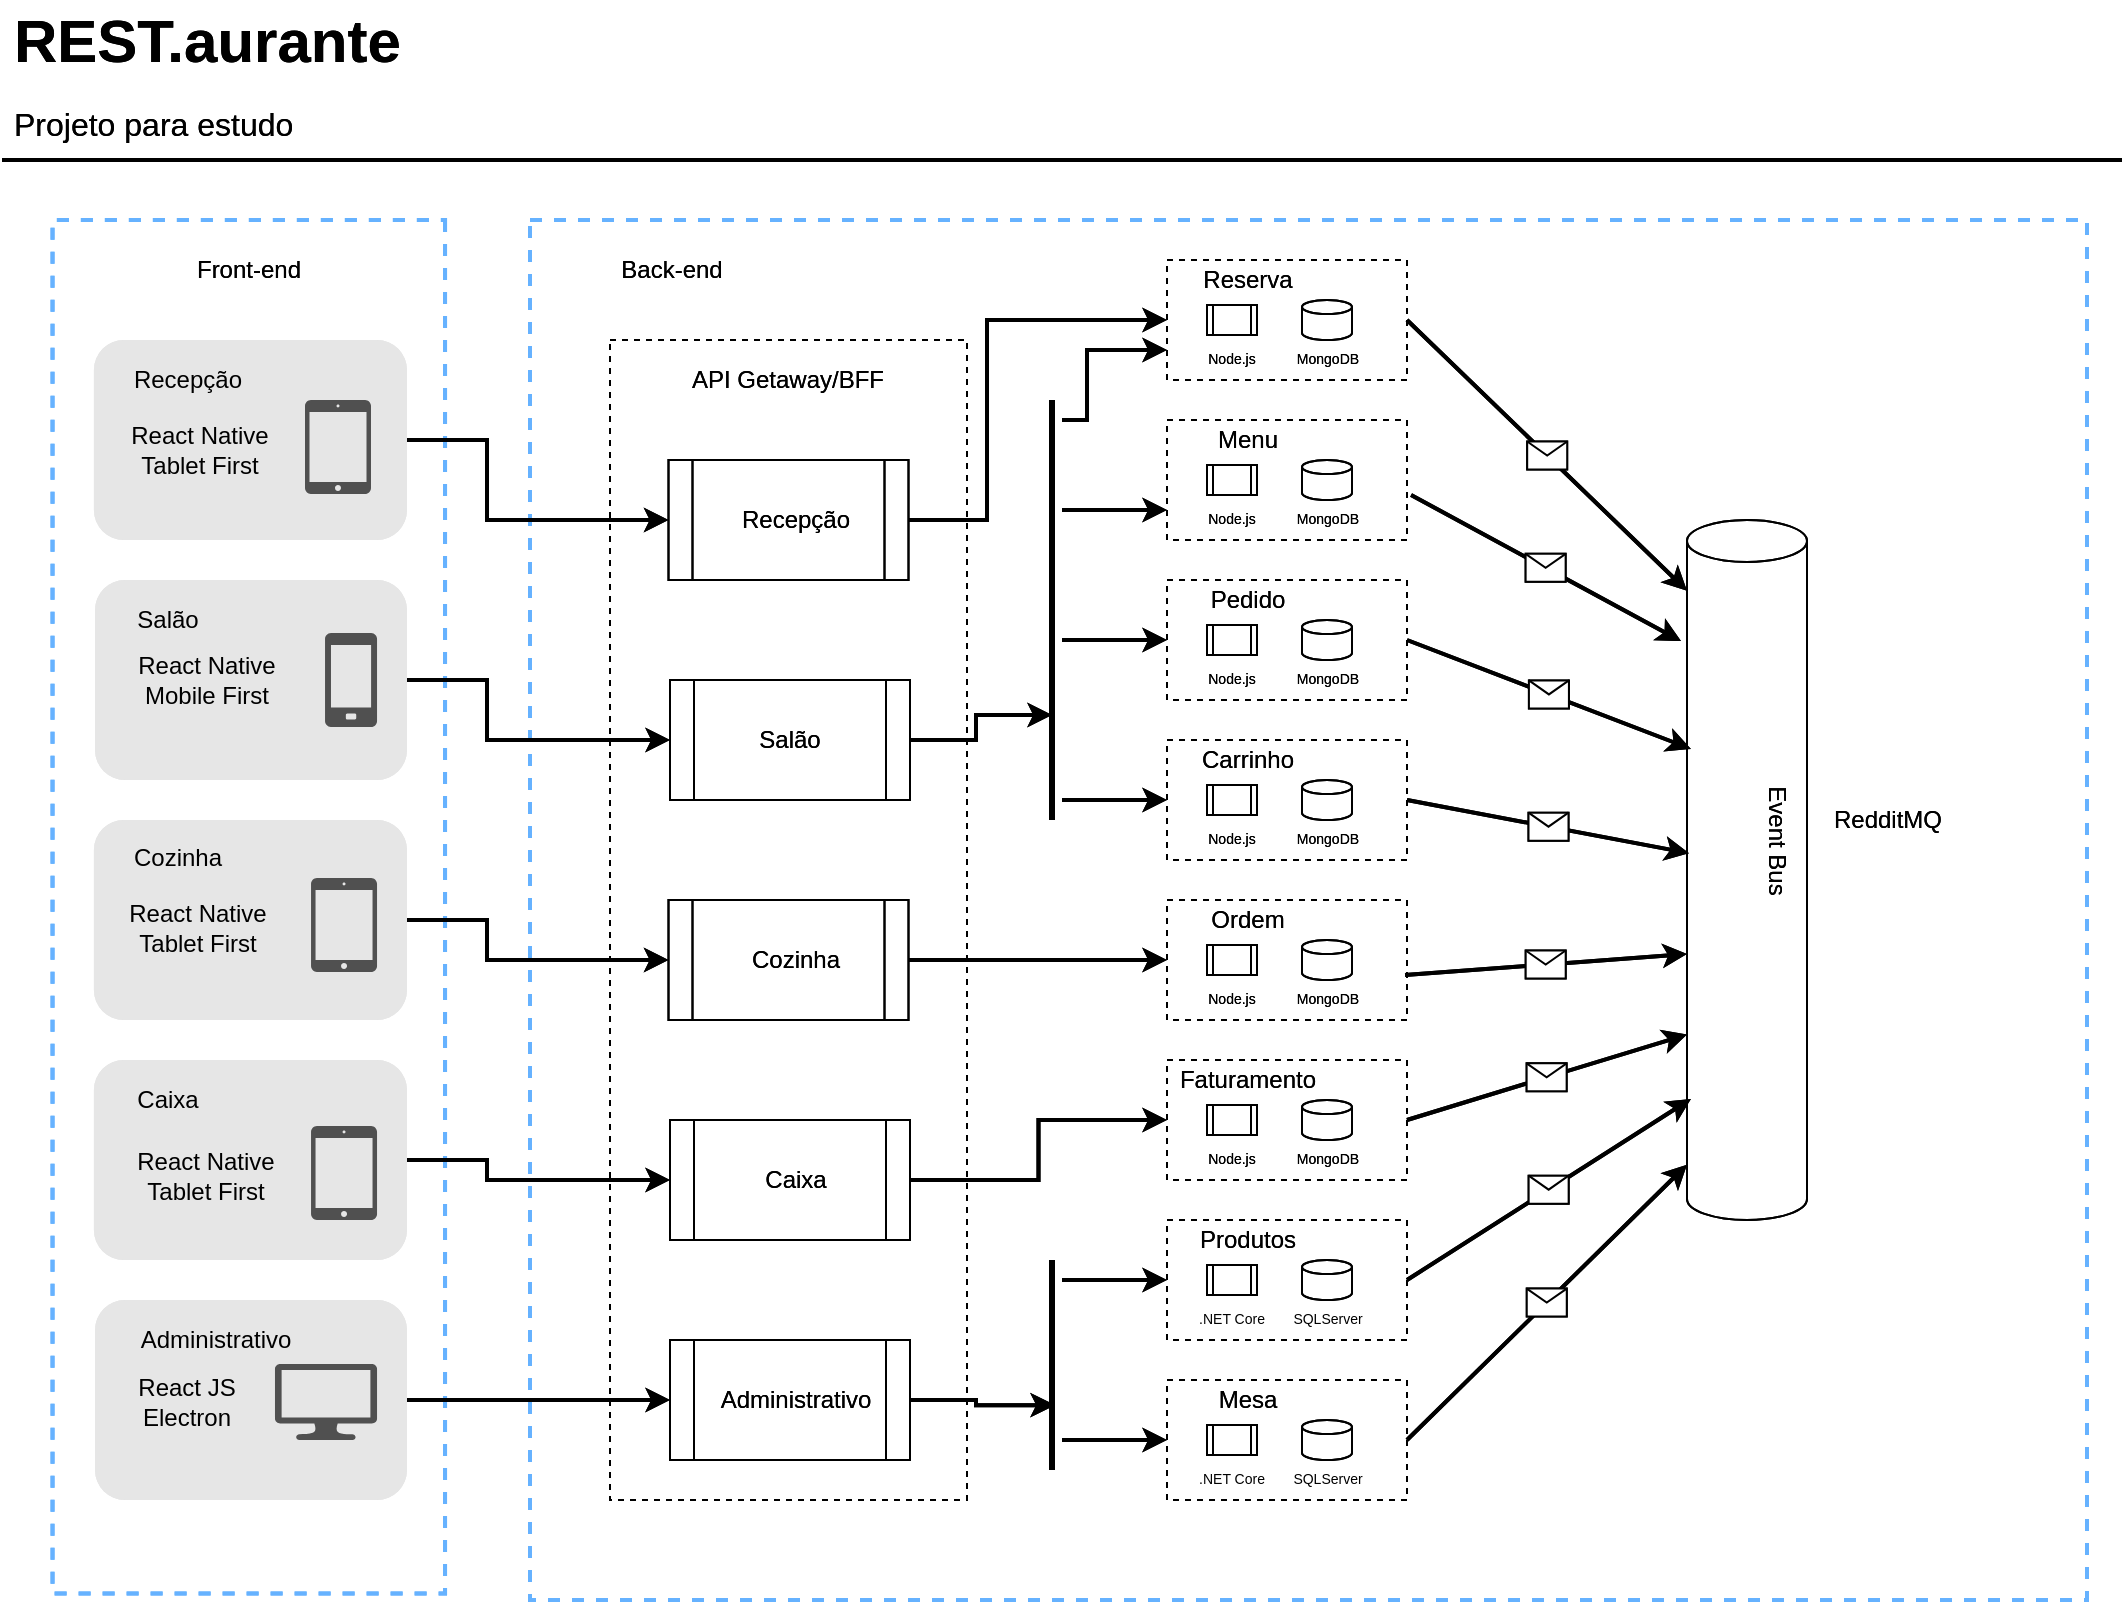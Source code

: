 <mxfile version="13.7.5" type="device"><diagram id="wNtiKXACUib8P2IedErS" name="Page-1"><mxGraphModel dx="948" dy="445" grid="1" gridSize="10" guides="1" tooltips="1" connect="1" arrows="1" fold="1" page="1" pageScale="1" pageWidth="827" pageHeight="1169" math="0" shadow="0"><root><mxCell id="0"/><mxCell id="1" parent="0"/><mxCell id="lIAf46y4K-bovgSTkYBc-128" value="" style="rounded=0;whiteSpace=wrap;html=1;dashed=1;fillColor=none;strokeColor=#66B2FF;strokeWidth=2;" parent="1" vertex="1"><mxGeometry x="304" y="150" width="778.5" height="690" as="geometry"/></mxCell><mxCell id="Va5haGyiFiR04kYVwL-z-21" value="" style="rounded=0;whiteSpace=wrap;html=1;dashed=1;fillColor=none;strokeColor=#66B2FF;strokeWidth=2;" vertex="1" parent="1"><mxGeometry x="304" y="150" width="778.5" height="690" as="geometry"/></mxCell><mxCell id="lIAf46y4K-bovgSTkYBc-202" value="" style="group" parent="1" vertex="1" connectable="0"><mxGeometry x="622.5" y="730" width="120" height="60" as="geometry"/></mxCell><mxCell id="lIAf46y4K-bovgSTkYBc-203" value="" style="rounded=0;whiteSpace=wrap;html=1;fillColor=none;dashed=1;" parent="lIAf46y4K-bovgSTkYBc-202" vertex="1"><mxGeometry width="120" height="60" as="geometry"/></mxCell><mxCell id="lIAf46y4K-bovgSTkYBc-204" value="Mesa" style="text;html=1;strokeColor=none;fillColor=none;align=center;verticalAlign=middle;whiteSpace=wrap;rounded=0;dashed=1;" parent="lIAf46y4K-bovgSTkYBc-202" vertex="1"><mxGeometry width="80" height="20" as="geometry"/></mxCell><mxCell id="lIAf46y4K-bovgSTkYBc-205" value="" style="shape=process;whiteSpace=wrap;html=1;backgroundOutline=1;fillColor=none;" parent="lIAf46y4K-bovgSTkYBc-202" vertex="1"><mxGeometry x="20" y="22.5" width="25" height="15" as="geometry"/></mxCell><mxCell id="lIAf46y4K-bovgSTkYBc-206" value="" style="shape=cylinder3;whiteSpace=wrap;html=1;boundedLbl=1;backgroundOutline=1;size=3.5;fillColor=none;" parent="lIAf46y4K-bovgSTkYBc-202" vertex="1"><mxGeometry x="67.5" y="20" width="25" height="20" as="geometry"/></mxCell><mxCell id="lIAf46y4K-bovgSTkYBc-207" value="&lt;span style=&quot;font-size: 7px&quot;&gt;.NET Core&lt;/span&gt;" style="text;html=1;strokeColor=none;fillColor=none;align=center;verticalAlign=middle;whiteSpace=wrap;rounded=0;" parent="lIAf46y4K-bovgSTkYBc-202" vertex="1"><mxGeometry x="12.5" y="37.5" width="40" height="20" as="geometry"/></mxCell><mxCell id="Va5haGyiFiR04kYVwL-z-84" value="" style="group" vertex="1" connectable="0" parent="1"><mxGeometry x="622.5" y="730" width="120" height="60" as="geometry"/></mxCell><mxCell id="Va5haGyiFiR04kYVwL-z-85" value="" style="rounded=0;whiteSpace=wrap;html=1;fillColor=none;dashed=1;" vertex="1" parent="Va5haGyiFiR04kYVwL-z-84"><mxGeometry width="120" height="60" as="geometry"/></mxCell><mxCell id="Va5haGyiFiR04kYVwL-z-86" value="Mesa" style="text;html=1;strokeColor=none;fillColor=none;align=center;verticalAlign=middle;whiteSpace=wrap;rounded=0;dashed=1;" vertex="1" parent="Va5haGyiFiR04kYVwL-z-84"><mxGeometry width="80" height="20" as="geometry"/></mxCell><mxCell id="Va5haGyiFiR04kYVwL-z-87" value="" style="shape=process;whiteSpace=wrap;html=1;backgroundOutline=1;fillColor=none;" vertex="1" parent="Va5haGyiFiR04kYVwL-z-84"><mxGeometry x="20" y="22.5" width="25" height="15" as="geometry"/></mxCell><mxCell id="Va5haGyiFiR04kYVwL-z-88" value="" style="shape=cylinder3;whiteSpace=wrap;html=1;boundedLbl=1;backgroundOutline=1;size=3.5;fillColor=none;" vertex="1" parent="Va5haGyiFiR04kYVwL-z-84"><mxGeometry x="67.5" y="20" width="25" height="20" as="geometry"/></mxCell><mxCell id="Va5haGyiFiR04kYVwL-z-90" value="&lt;span style=&quot;font-size: 7px&quot;&gt;SQLServer&lt;/span&gt;" style="text;html=1;strokeColor=none;fillColor=none;align=center;verticalAlign=middle;whiteSpace=wrap;rounded=0;" vertex="1" parent="Va5haGyiFiR04kYVwL-z-84"><mxGeometry x="60" y="37.5" width="40" height="20" as="geometry"/></mxCell><mxCell id="lIAf46y4K-bovgSTkYBc-195" value="" style="group" parent="1" vertex="1" connectable="0"><mxGeometry x="622.5" y="650" width="120" height="60" as="geometry"/></mxCell><mxCell id="lIAf46y4K-bovgSTkYBc-196" value="" style="rounded=0;whiteSpace=wrap;html=1;fillColor=none;dashed=1;" parent="lIAf46y4K-bovgSTkYBc-195" vertex="1"><mxGeometry width="120" height="60" as="geometry"/></mxCell><mxCell id="lIAf46y4K-bovgSTkYBc-197" value="Produtos" style="text;html=1;strokeColor=none;fillColor=none;align=center;verticalAlign=middle;whiteSpace=wrap;rounded=0;dashed=1;" parent="lIAf46y4K-bovgSTkYBc-195" vertex="1"><mxGeometry width="80" height="20" as="geometry"/></mxCell><mxCell id="lIAf46y4K-bovgSTkYBc-198" value="" style="shape=process;whiteSpace=wrap;html=1;backgroundOutline=1;fillColor=none;" parent="lIAf46y4K-bovgSTkYBc-195" vertex="1"><mxGeometry x="20" y="22.5" width="25" height="15" as="geometry"/></mxCell><mxCell id="lIAf46y4K-bovgSTkYBc-199" value="" style="shape=cylinder3;whiteSpace=wrap;html=1;boundedLbl=1;backgroundOutline=1;size=3.5;fillColor=none;" parent="lIAf46y4K-bovgSTkYBc-195" vertex="1"><mxGeometry x="67.5" y="20" width="25" height="20" as="geometry"/></mxCell><mxCell id="lIAf46y4K-bovgSTkYBc-200" value="&lt;span style=&quot;font-size: 7px&quot;&gt;.NET Core&lt;/span&gt;" style="text;html=1;strokeColor=none;fillColor=none;align=center;verticalAlign=middle;whiteSpace=wrap;rounded=0;" parent="lIAf46y4K-bovgSTkYBc-195" vertex="1"><mxGeometry x="12.5" y="37.5" width="40" height="20" as="geometry"/></mxCell><mxCell id="Va5haGyiFiR04kYVwL-z-77" value="" style="group" vertex="1" connectable="0" parent="1"><mxGeometry x="622.5" y="650" width="120" height="60" as="geometry"/></mxCell><mxCell id="Va5haGyiFiR04kYVwL-z-78" value="" style="rounded=0;whiteSpace=wrap;html=1;fillColor=none;dashed=1;" vertex="1" parent="Va5haGyiFiR04kYVwL-z-77"><mxGeometry width="120" height="60" as="geometry"/></mxCell><mxCell id="Va5haGyiFiR04kYVwL-z-79" value="Produtos" style="text;html=1;strokeColor=none;fillColor=none;align=center;verticalAlign=middle;whiteSpace=wrap;rounded=0;dashed=1;" vertex="1" parent="Va5haGyiFiR04kYVwL-z-77"><mxGeometry width="80" height="20" as="geometry"/></mxCell><mxCell id="Va5haGyiFiR04kYVwL-z-80" value="" style="shape=process;whiteSpace=wrap;html=1;backgroundOutline=1;fillColor=none;" vertex="1" parent="Va5haGyiFiR04kYVwL-z-77"><mxGeometry x="20" y="22.5" width="25" height="15" as="geometry"/></mxCell><mxCell id="Va5haGyiFiR04kYVwL-z-81" value="" style="shape=cylinder3;whiteSpace=wrap;html=1;boundedLbl=1;backgroundOutline=1;size=3.5;fillColor=none;" vertex="1" parent="Va5haGyiFiR04kYVwL-z-77"><mxGeometry x="67.5" y="20" width="25" height="20" as="geometry"/></mxCell><mxCell id="Va5haGyiFiR04kYVwL-z-83" value="&lt;font style=&quot;font-size: 7px&quot;&gt;SQLServer&lt;/font&gt;" style="text;html=1;strokeColor=none;fillColor=none;align=center;verticalAlign=middle;whiteSpace=wrap;rounded=0;" vertex="1" parent="Va5haGyiFiR04kYVwL-z-77"><mxGeometry x="60" y="37.5" width="40" height="20" as="geometry"/></mxCell><mxCell id="lIAf46y4K-bovgSTkYBc-5" value="REST.aurante" style="text;html=1;resizable=0;points=[];autosize=1;align=left;verticalAlign=top;spacingTop=-4;fontSize=30;fontStyle=1" parent="1" vertex="1"><mxGeometry x="44" y="40" width="210" height="40" as="geometry"/></mxCell><mxCell id="lIAf46y4K-bovgSTkYBc-6" value="Projeto para estudo" style="text;html=1;resizable=0;points=[];autosize=1;align=left;verticalAlign=top;spacingTop=-4;fontSize=16;" parent="1" vertex="1"><mxGeometry x="44" y="90" width="160" height="20" as="geometry"/></mxCell><mxCell id="lIAf46y4K-bovgSTkYBc-7" value="" style="line;strokeWidth=2;html=1;fontSize=14;" parent="1" vertex="1"><mxGeometry x="40" y="115" width="1060" height="10" as="geometry"/></mxCell><mxCell id="lIAf46y4K-bovgSTkYBc-114" value="" style="rounded=0;whiteSpace=wrap;html=1;dashed=1;rotation=90;fillColor=none;strokeColor=#66B2FF;strokeWidth=2;" parent="1" vertex="1"><mxGeometry x="-180" y="395.27" width="686.79" height="196.25" as="geometry"/></mxCell><mxCell id="lIAf46y4K-bovgSTkYBc-115" value="Front-end" style="text;html=1;strokeColor=none;fillColor=none;align=center;verticalAlign=middle;whiteSpace=wrap;rounded=0;dashed=1;" parent="1" vertex="1"><mxGeometry x="102.77" y="160" width="121.25" height="30" as="geometry"/></mxCell><mxCell id="lIAf46y4K-bovgSTkYBc-137" style="edgeStyle=orthogonalEdgeStyle;rounded=0;orthogonalLoop=1;jettySize=auto;html=1;entryX=0;entryY=0.5;entryDx=0;entryDy=0;strokeWidth=2;" parent="1" source="lIAf46y4K-bovgSTkYBc-117" target="lIAf46y4K-bovgSTkYBc-132" edge="1"><mxGeometry relative="1" as="geometry"><Array as="points"><mxPoint x="282.5" y="260"/><mxPoint x="282.5" y="300"/></Array></mxGeometry></mxCell><mxCell id="lIAf46y4K-bovgSTkYBc-117" value="" style="rounded=1;whiteSpace=wrap;html=1;strokeColor=none;fillColor=#E6E6E6;" parent="1" vertex="1"><mxGeometry x="85.95" y="210" width="156.55" height="100" as="geometry"/></mxCell><mxCell id="lIAf46y4K-bovgSTkYBc-138" style="edgeStyle=orthogonalEdgeStyle;rounded=0;orthogonalLoop=1;jettySize=auto;html=1;entryX=0;entryY=0.5;entryDx=0;entryDy=0;strokeWidth=2;" parent="1" source="lIAf46y4K-bovgSTkYBc-118" target="lIAf46y4K-bovgSTkYBc-133" edge="1"><mxGeometry relative="1" as="geometry"><Array as="points"><mxPoint x="282.5" y="380"/><mxPoint x="282.5" y="410"/></Array></mxGeometry></mxCell><mxCell id="lIAf46y4K-bovgSTkYBc-118" value="" style="rounded=1;whiteSpace=wrap;html=1;dashed=1;strokeColor=none;fillColor=#E6E6E6;" parent="1" vertex="1"><mxGeometry x="86.5" y="330" width="156" height="100" as="geometry"/></mxCell><mxCell id="lIAf46y4K-bovgSTkYBc-139" style="edgeStyle=orthogonalEdgeStyle;rounded=0;orthogonalLoop=1;jettySize=auto;html=1;entryX=0;entryY=0.5;entryDx=0;entryDy=0;strokeWidth=2;" parent="1" source="lIAf46y4K-bovgSTkYBc-119" target="lIAf46y4K-bovgSTkYBc-134" edge="1"><mxGeometry relative="1" as="geometry"><Array as="points"><mxPoint x="282.5" y="500"/><mxPoint x="282.5" y="520"/></Array></mxGeometry></mxCell><mxCell id="lIAf46y4K-bovgSTkYBc-119" value="" style="rounded=1;whiteSpace=wrap;html=1;dashed=1;strokeColor=none;fillColor=#E6E6E6;" parent="1" vertex="1"><mxGeometry x="85.95" y="450" width="156.55" height="100" as="geometry"/></mxCell><mxCell id="lIAf46y4K-bovgSTkYBc-141" style="edgeStyle=orthogonalEdgeStyle;rounded=0;orthogonalLoop=1;jettySize=auto;html=1;entryX=0;entryY=0.5;entryDx=0;entryDy=0;strokeWidth=2;" parent="1" source="lIAf46y4K-bovgSTkYBc-120" target="lIAf46y4K-bovgSTkYBc-135" edge="1"><mxGeometry relative="1" as="geometry"><Array as="points"><mxPoint x="282.5" y="620"/><mxPoint x="282.5" y="630"/></Array></mxGeometry></mxCell><mxCell id="lIAf46y4K-bovgSTkYBc-120" value="" style="rounded=1;whiteSpace=wrap;html=1;dashed=1;strokeColor=none;fillColor=#E6E6E6;" parent="1" vertex="1"><mxGeometry x="85.95" y="570" width="156.55" height="100" as="geometry"/></mxCell><mxCell id="lIAf46y4K-bovgSTkYBc-142" style="edgeStyle=orthogonalEdgeStyle;rounded=0;orthogonalLoop=1;jettySize=auto;html=1;entryX=0;entryY=0.5;entryDx=0;entryDy=0;strokeWidth=2;" parent="1" source="lIAf46y4K-bovgSTkYBc-121" target="lIAf46y4K-bovgSTkYBc-136" edge="1"><mxGeometry relative="1" as="geometry"/></mxCell><mxCell id="lIAf46y4K-bovgSTkYBc-121" value="" style="rounded=1;whiteSpace=wrap;html=1;dashed=1;strokeColor=none;fillColor=#E6E6E6;" parent="1" vertex="1"><mxGeometry x="86.5" y="690" width="156" height="100" as="geometry"/></mxCell><mxCell id="lIAf46y4K-bovgSTkYBc-122" value="Recepção" style="text;html=1;strokeColor=none;fillColor=none;align=center;verticalAlign=middle;whiteSpace=wrap;rounded=0;dashed=1;" parent="1" vertex="1"><mxGeometry x="92.5" y="220" width="80" height="20" as="geometry"/></mxCell><mxCell id="lIAf46y4K-bovgSTkYBc-124" value="Salão" style="text;html=1;strokeColor=none;fillColor=none;align=center;verticalAlign=middle;whiteSpace=wrap;rounded=0;dashed=1;" parent="1" vertex="1"><mxGeometry x="102.77" y="340" width="40" height="20" as="geometry"/></mxCell><mxCell id="lIAf46y4K-bovgSTkYBc-125" value="Cozinha" style="text;html=1;strokeColor=none;fillColor=none;align=center;verticalAlign=middle;whiteSpace=wrap;rounded=0;dashed=1;" parent="1" vertex="1"><mxGeometry x="93.01" y="459" width="70" height="20" as="geometry"/></mxCell><mxCell id="lIAf46y4K-bovgSTkYBc-126" value="Caixa" style="text;html=1;strokeColor=none;fillColor=none;align=center;verticalAlign=middle;whiteSpace=wrap;rounded=0;dashed=1;" parent="1" vertex="1"><mxGeometry x="102.77" y="580" width="40" height="20" as="geometry"/></mxCell><mxCell id="lIAf46y4K-bovgSTkYBc-127" value="Administrativo" style="text;html=1;strokeColor=none;fillColor=none;align=center;verticalAlign=middle;whiteSpace=wrap;rounded=0;dashed=1;" parent="1" vertex="1"><mxGeometry x="101.5" y="700" width="90" height="20" as="geometry"/></mxCell><mxCell id="lIAf46y4K-bovgSTkYBc-129" value="Back-end" style="text;html=1;strokeColor=none;fillColor=none;align=center;verticalAlign=middle;whiteSpace=wrap;rounded=0;dashed=1;" parent="1" vertex="1"><mxGeometry x="340" y="165" width="70" height="20" as="geometry"/></mxCell><mxCell id="lIAf46y4K-bovgSTkYBc-130" value="" style="rounded=0;whiteSpace=wrap;html=1;dashed=1;fillColor=none;" parent="1" vertex="1"><mxGeometry x="344" y="210" width="178.5" height="580" as="geometry"/></mxCell><mxCell id="lIAf46y4K-bovgSTkYBc-131" value="API Getaway/BFF" style="text;html=1;strokeColor=none;fillColor=none;align=center;verticalAlign=middle;whiteSpace=wrap;rounded=0;dashed=1;" parent="1" vertex="1"><mxGeometry x="381.13" y="220" width="104.25" height="20" as="geometry"/></mxCell><mxCell id="lIAf46y4K-bovgSTkYBc-214" style="edgeStyle=orthogonalEdgeStyle;rounded=0;orthogonalLoop=1;jettySize=auto;html=1;entryX=0;entryY=0.5;entryDx=0;entryDy=0;strokeWidth=2;" parent="1" source="lIAf46y4K-bovgSTkYBc-132" target="lIAf46y4K-bovgSTkYBc-143" edge="1"><mxGeometry relative="1" as="geometry"><Array as="points"><mxPoint x="532.5" y="300"/><mxPoint x="532.5" y="200"/></Array></mxGeometry></mxCell><mxCell id="lIAf46y4K-bovgSTkYBc-132" value="" style="shape=process;whiteSpace=wrap;html=1;backgroundOutline=1;fillColor=none;" parent="1" vertex="1"><mxGeometry x="373.25" y="270" width="120" height="60" as="geometry"/></mxCell><mxCell id="lIAf46y4K-bovgSTkYBc-227" style="edgeStyle=orthogonalEdgeStyle;rounded=0;jumpSize=0;orthogonalLoop=1;jettySize=auto;html=1;entryX=0.75;entryY=0.5;entryDx=0;entryDy=0;entryPerimeter=0;endArrow=classic;endFill=1;endSize=6;strokeWidth=2;" parent="1" source="lIAf46y4K-bovgSTkYBc-133" target="lIAf46y4K-bovgSTkYBc-212" edge="1"><mxGeometry relative="1" as="geometry"/></mxCell><mxCell id="lIAf46y4K-bovgSTkYBc-133" value="" style="shape=process;whiteSpace=wrap;html=1;backgroundOutline=1;fillColor=none;" parent="1" vertex="1"><mxGeometry x="374" y="380" width="120" height="60" as="geometry"/></mxCell><mxCell id="lIAf46y4K-bovgSTkYBc-220" style="edgeStyle=orthogonalEdgeStyle;rounded=0;orthogonalLoop=1;jettySize=auto;html=1;entryX=0;entryY=0.5;entryDx=0;entryDy=0;strokeWidth=2;" parent="1" source="lIAf46y4K-bovgSTkYBc-134" target="lIAf46y4K-bovgSTkYBc-181" edge="1"><mxGeometry relative="1" as="geometry"/></mxCell><mxCell id="lIAf46y4K-bovgSTkYBc-134" value="" style="shape=process;whiteSpace=wrap;html=1;backgroundOutline=1;fillColor=none;" parent="1" vertex="1"><mxGeometry x="373.25" y="490" width="120" height="60" as="geometry"/></mxCell><mxCell id="lIAf46y4K-bovgSTkYBc-221" style="edgeStyle=orthogonalEdgeStyle;rounded=0;orthogonalLoop=1;jettySize=auto;html=1;entryX=0;entryY=0.5;entryDx=0;entryDy=0;strokeWidth=2;" parent="1" source="lIAf46y4K-bovgSTkYBc-135" target="lIAf46y4K-bovgSTkYBc-188" edge="1"><mxGeometry relative="1" as="geometry"/></mxCell><mxCell id="lIAf46y4K-bovgSTkYBc-135" value="" style="shape=process;whiteSpace=wrap;html=1;backgroundOutline=1;fillColor=none;" parent="1" vertex="1"><mxGeometry x="374" y="600" width="120" height="60" as="geometry"/></mxCell><mxCell id="lIAf46y4K-bovgSTkYBc-228" style="edgeStyle=orthogonalEdgeStyle;rounded=0;jumpSize=0;orthogonalLoop=1;jettySize=auto;html=1;entryX=0.691;entryY=0.35;entryDx=0;entryDy=0;entryPerimeter=0;endArrow=classic;endFill=1;endSize=6;strokeWidth=2;" parent="1" source="lIAf46y4K-bovgSTkYBc-136" target="lIAf46y4K-bovgSTkYBc-213" edge="1"><mxGeometry relative="1" as="geometry"/></mxCell><mxCell id="lIAf46y4K-bovgSTkYBc-136" value="" style="shape=process;whiteSpace=wrap;html=1;backgroundOutline=1;fillColor=none;" parent="1" vertex="1"><mxGeometry x="374" y="710" width="120" height="60" as="geometry"/></mxCell><mxCell id="lIAf46y4K-bovgSTkYBc-158" value="" style="group" parent="1" vertex="1" connectable="0"><mxGeometry x="622.5" y="170" width="120" height="60" as="geometry"/></mxCell><mxCell id="lIAf46y4K-bovgSTkYBc-143" value="" style="rounded=0;whiteSpace=wrap;html=1;fillColor=none;dashed=1;" parent="lIAf46y4K-bovgSTkYBc-158" vertex="1"><mxGeometry width="120" height="60" as="geometry"/></mxCell><mxCell id="lIAf46y4K-bovgSTkYBc-144" value="Reserva" style="text;html=1;strokeColor=none;fillColor=none;align=center;verticalAlign=middle;whiteSpace=wrap;rounded=0;dashed=1;" parent="lIAf46y4K-bovgSTkYBc-158" vertex="1"><mxGeometry width="80" height="20" as="geometry"/></mxCell><mxCell id="lIAf46y4K-bovgSTkYBc-146" value="" style="shape=process;whiteSpace=wrap;html=1;backgroundOutline=1;fillColor=none;" parent="lIAf46y4K-bovgSTkYBc-158" vertex="1"><mxGeometry x="20" y="22.5" width="25" height="15" as="geometry"/></mxCell><mxCell id="lIAf46y4K-bovgSTkYBc-147" value="" style="shape=cylinder3;whiteSpace=wrap;html=1;boundedLbl=1;backgroundOutline=1;size=3.5;fillColor=none;" parent="lIAf46y4K-bovgSTkYBc-158" vertex="1"><mxGeometry x="67.5" y="20" width="25" height="20" as="geometry"/></mxCell><mxCell id="lIAf46y4K-bovgSTkYBc-148" value="&lt;font style=&quot;font-size: 7px&quot;&gt;Node.js&lt;/font&gt;" style="text;html=1;strokeColor=none;fillColor=none;align=center;verticalAlign=middle;whiteSpace=wrap;rounded=0;" parent="lIAf46y4K-bovgSTkYBc-158" vertex="1"><mxGeometry x="12.5" y="37.5" width="40" height="20" as="geometry"/></mxCell><mxCell id="lIAf46y4K-bovgSTkYBc-149" value="&lt;font style=&quot;font-size: 7px&quot;&gt;MongoDB&lt;/font&gt;" style="text;html=1;strokeColor=none;fillColor=none;align=center;verticalAlign=middle;whiteSpace=wrap;rounded=0;" parent="lIAf46y4K-bovgSTkYBc-158" vertex="1"><mxGeometry x="60" y="37.5" width="40" height="20" as="geometry"/></mxCell><mxCell id="lIAf46y4K-bovgSTkYBc-159" value="" style="group" parent="1" vertex="1" connectable="0"><mxGeometry x="622.5" y="250" width="120" height="60" as="geometry"/></mxCell><mxCell id="lIAf46y4K-bovgSTkYBc-160" value="" style="rounded=0;whiteSpace=wrap;html=1;fillColor=none;dashed=1;" parent="lIAf46y4K-bovgSTkYBc-159" vertex="1"><mxGeometry width="120" height="60" as="geometry"/></mxCell><mxCell id="lIAf46y4K-bovgSTkYBc-161" value="Menu" style="text;html=1;strokeColor=none;fillColor=none;align=center;verticalAlign=middle;whiteSpace=wrap;rounded=0;dashed=1;" parent="lIAf46y4K-bovgSTkYBc-159" vertex="1"><mxGeometry width="80" height="20" as="geometry"/></mxCell><mxCell id="lIAf46y4K-bovgSTkYBc-162" value="" style="shape=process;whiteSpace=wrap;html=1;backgroundOutline=1;fillColor=none;" parent="lIAf46y4K-bovgSTkYBc-159" vertex="1"><mxGeometry x="20" y="22.5" width="25" height="15" as="geometry"/></mxCell><mxCell id="lIAf46y4K-bovgSTkYBc-163" value="" style="shape=cylinder3;whiteSpace=wrap;html=1;boundedLbl=1;backgroundOutline=1;size=3.5;fillColor=none;" parent="lIAf46y4K-bovgSTkYBc-159" vertex="1"><mxGeometry x="67.5" y="20" width="25" height="20" as="geometry"/></mxCell><mxCell id="lIAf46y4K-bovgSTkYBc-164" value="&lt;font style=&quot;font-size: 7px&quot;&gt;Node.js&lt;/font&gt;" style="text;html=1;strokeColor=none;fillColor=none;align=center;verticalAlign=middle;whiteSpace=wrap;rounded=0;" parent="lIAf46y4K-bovgSTkYBc-159" vertex="1"><mxGeometry x="12.5" y="37.5" width="40" height="20" as="geometry"/></mxCell><mxCell id="lIAf46y4K-bovgSTkYBc-165" value="&lt;font style=&quot;font-size: 7px&quot;&gt;MongoDB&lt;/font&gt;" style="text;html=1;strokeColor=none;fillColor=none;align=center;verticalAlign=middle;whiteSpace=wrap;rounded=0;" parent="lIAf46y4K-bovgSTkYBc-159" vertex="1"><mxGeometry x="60" y="37.5" width="40" height="20" as="geometry"/></mxCell><mxCell id="lIAf46y4K-bovgSTkYBc-166" value="" style="group" parent="1" vertex="1" connectable="0"><mxGeometry x="622.5" y="330" width="120" height="60" as="geometry"/></mxCell><mxCell id="lIAf46y4K-bovgSTkYBc-167" value="" style="rounded=0;whiteSpace=wrap;html=1;fillColor=none;dashed=1;" parent="lIAf46y4K-bovgSTkYBc-166" vertex="1"><mxGeometry width="120" height="60" as="geometry"/></mxCell><mxCell id="lIAf46y4K-bovgSTkYBc-168" value="Pedido" style="text;html=1;strokeColor=none;fillColor=none;align=center;verticalAlign=middle;whiteSpace=wrap;rounded=0;dashed=1;" parent="lIAf46y4K-bovgSTkYBc-166" vertex="1"><mxGeometry width="80" height="20" as="geometry"/></mxCell><mxCell id="lIAf46y4K-bovgSTkYBc-169" value="" style="shape=process;whiteSpace=wrap;html=1;backgroundOutline=1;fillColor=none;" parent="lIAf46y4K-bovgSTkYBc-166" vertex="1"><mxGeometry x="20" y="22.5" width="25" height="15" as="geometry"/></mxCell><mxCell id="lIAf46y4K-bovgSTkYBc-170" value="" style="shape=cylinder3;whiteSpace=wrap;html=1;boundedLbl=1;backgroundOutline=1;size=3.5;fillColor=none;" parent="lIAf46y4K-bovgSTkYBc-166" vertex="1"><mxGeometry x="67.5" y="20" width="25" height="20" as="geometry"/></mxCell><mxCell id="lIAf46y4K-bovgSTkYBc-171" value="&lt;font style=&quot;font-size: 7px&quot;&gt;Node.js&lt;/font&gt;" style="text;html=1;strokeColor=none;fillColor=none;align=center;verticalAlign=middle;whiteSpace=wrap;rounded=0;" parent="lIAf46y4K-bovgSTkYBc-166" vertex="1"><mxGeometry x="12.5" y="37.5" width="40" height="20" as="geometry"/></mxCell><mxCell id="lIAf46y4K-bovgSTkYBc-172" value="&lt;font style=&quot;font-size: 7px&quot;&gt;MongoDB&lt;/font&gt;" style="text;html=1;strokeColor=none;fillColor=none;align=center;verticalAlign=middle;whiteSpace=wrap;rounded=0;" parent="lIAf46y4K-bovgSTkYBc-166" vertex="1"><mxGeometry x="60" y="37.5" width="40" height="20" as="geometry"/></mxCell><mxCell id="lIAf46y4K-bovgSTkYBc-173" value="" style="group" parent="1" vertex="1" connectable="0"><mxGeometry x="622.5" y="410" width="120" height="60" as="geometry"/></mxCell><mxCell id="lIAf46y4K-bovgSTkYBc-174" value="" style="rounded=0;whiteSpace=wrap;html=1;fillColor=none;dashed=1;" parent="lIAf46y4K-bovgSTkYBc-173" vertex="1"><mxGeometry width="120" height="60" as="geometry"/></mxCell><mxCell id="lIAf46y4K-bovgSTkYBc-175" value="Carrinho" style="text;html=1;strokeColor=none;fillColor=none;align=center;verticalAlign=middle;whiteSpace=wrap;rounded=0;dashed=1;" parent="lIAf46y4K-bovgSTkYBc-173" vertex="1"><mxGeometry width="80" height="20" as="geometry"/></mxCell><mxCell id="lIAf46y4K-bovgSTkYBc-176" value="" style="shape=process;whiteSpace=wrap;html=1;backgroundOutline=1;fillColor=none;" parent="lIAf46y4K-bovgSTkYBc-173" vertex="1"><mxGeometry x="20" y="22.5" width="25" height="15" as="geometry"/></mxCell><mxCell id="lIAf46y4K-bovgSTkYBc-177" value="" style="shape=cylinder3;whiteSpace=wrap;html=1;boundedLbl=1;backgroundOutline=1;size=3.5;fillColor=none;" parent="lIAf46y4K-bovgSTkYBc-173" vertex="1"><mxGeometry x="67.5" y="20" width="25" height="20" as="geometry"/></mxCell><mxCell id="lIAf46y4K-bovgSTkYBc-178" value="&lt;font style=&quot;font-size: 7px&quot;&gt;Node.js&lt;/font&gt;" style="text;html=1;strokeColor=none;fillColor=none;align=center;verticalAlign=middle;whiteSpace=wrap;rounded=0;" parent="lIAf46y4K-bovgSTkYBc-173" vertex="1"><mxGeometry x="12.5" y="37.5" width="40" height="20" as="geometry"/></mxCell><mxCell id="lIAf46y4K-bovgSTkYBc-179" value="&lt;font style=&quot;font-size: 7px&quot;&gt;MongoDB&lt;/font&gt;" style="text;html=1;strokeColor=none;fillColor=none;align=center;verticalAlign=middle;whiteSpace=wrap;rounded=0;" parent="lIAf46y4K-bovgSTkYBc-173" vertex="1"><mxGeometry x="60" y="37.5" width="40" height="20" as="geometry"/></mxCell><mxCell id="lIAf46y4K-bovgSTkYBc-180" value="" style="group" parent="1" vertex="1" connectable="0"><mxGeometry x="622.5" y="490" width="120" height="60" as="geometry"/></mxCell><mxCell id="lIAf46y4K-bovgSTkYBc-181" value="" style="rounded=0;whiteSpace=wrap;html=1;fillColor=none;dashed=1;" parent="lIAf46y4K-bovgSTkYBc-180" vertex="1"><mxGeometry width="120" height="60" as="geometry"/></mxCell><mxCell id="lIAf46y4K-bovgSTkYBc-182" value="Ordem" style="text;html=1;strokeColor=none;fillColor=none;align=center;verticalAlign=middle;whiteSpace=wrap;rounded=0;dashed=1;" parent="lIAf46y4K-bovgSTkYBc-180" vertex="1"><mxGeometry width="80" height="20" as="geometry"/></mxCell><mxCell id="lIAf46y4K-bovgSTkYBc-183" value="" style="shape=process;whiteSpace=wrap;html=1;backgroundOutline=1;fillColor=none;" parent="lIAf46y4K-bovgSTkYBc-180" vertex="1"><mxGeometry x="20" y="22.5" width="25" height="15" as="geometry"/></mxCell><mxCell id="lIAf46y4K-bovgSTkYBc-184" value="" style="shape=cylinder3;whiteSpace=wrap;html=1;boundedLbl=1;backgroundOutline=1;size=3.5;fillColor=none;" parent="lIAf46y4K-bovgSTkYBc-180" vertex="1"><mxGeometry x="67.5" y="20" width="25" height="20" as="geometry"/></mxCell><mxCell id="lIAf46y4K-bovgSTkYBc-185" value="&lt;font style=&quot;font-size: 7px&quot;&gt;Node.js&lt;/font&gt;" style="text;html=1;strokeColor=none;fillColor=none;align=center;verticalAlign=middle;whiteSpace=wrap;rounded=0;" parent="lIAf46y4K-bovgSTkYBc-180" vertex="1"><mxGeometry x="12.5" y="37.5" width="40" height="20" as="geometry"/></mxCell><mxCell id="lIAf46y4K-bovgSTkYBc-186" value="&lt;font style=&quot;font-size: 7px&quot;&gt;MongoDB&lt;/font&gt;" style="text;html=1;strokeColor=none;fillColor=none;align=center;verticalAlign=middle;whiteSpace=wrap;rounded=0;" parent="lIAf46y4K-bovgSTkYBc-180" vertex="1"><mxGeometry x="60" y="37.5" width="40" height="20" as="geometry"/></mxCell><mxCell id="lIAf46y4K-bovgSTkYBc-187" value="" style="group" parent="1" vertex="1" connectable="0"><mxGeometry x="622.5" y="570" width="120" height="60" as="geometry"/></mxCell><mxCell id="lIAf46y4K-bovgSTkYBc-188" value="" style="rounded=0;whiteSpace=wrap;html=1;fillColor=none;dashed=1;" parent="lIAf46y4K-bovgSTkYBc-187" vertex="1"><mxGeometry width="120" height="60" as="geometry"/></mxCell><mxCell id="lIAf46y4K-bovgSTkYBc-189" value="Faturamento" style="text;html=1;strokeColor=none;fillColor=none;align=center;verticalAlign=middle;whiteSpace=wrap;rounded=0;dashed=1;" parent="lIAf46y4K-bovgSTkYBc-187" vertex="1"><mxGeometry width="80" height="20" as="geometry"/></mxCell><mxCell id="lIAf46y4K-bovgSTkYBc-190" value="" style="shape=process;whiteSpace=wrap;html=1;backgroundOutline=1;fillColor=none;" parent="lIAf46y4K-bovgSTkYBc-187" vertex="1"><mxGeometry x="20" y="22.5" width="25" height="15" as="geometry"/></mxCell><mxCell id="lIAf46y4K-bovgSTkYBc-191" value="" style="shape=cylinder3;whiteSpace=wrap;html=1;boundedLbl=1;backgroundOutline=1;size=3.5;fillColor=none;" parent="lIAf46y4K-bovgSTkYBc-187" vertex="1"><mxGeometry x="67.5" y="20" width="25" height="20" as="geometry"/></mxCell><mxCell id="lIAf46y4K-bovgSTkYBc-192" value="&lt;font style=&quot;font-size: 7px&quot;&gt;Node.js&lt;/font&gt;" style="text;html=1;strokeColor=none;fillColor=none;align=center;verticalAlign=middle;whiteSpace=wrap;rounded=0;" parent="lIAf46y4K-bovgSTkYBc-187" vertex="1"><mxGeometry x="12.5" y="37.5" width="40" height="20" as="geometry"/></mxCell><mxCell id="lIAf46y4K-bovgSTkYBc-193" value="&lt;font style=&quot;font-size: 7px&quot;&gt;MongoDB&lt;/font&gt;" style="text;html=1;strokeColor=none;fillColor=none;align=center;verticalAlign=middle;whiteSpace=wrap;rounded=0;" parent="lIAf46y4K-bovgSTkYBc-187" vertex="1"><mxGeometry x="60" y="37.5" width="40" height="20" as="geometry"/></mxCell><mxCell id="lIAf46y4K-bovgSTkYBc-216" style="edgeStyle=orthogonalEdgeStyle;rounded=0;orthogonalLoop=1;jettySize=auto;html=1;entryX=0;entryY=0.75;entryDx=0;entryDy=0;strokeWidth=2;" parent="1" source="lIAf46y4K-bovgSTkYBc-212" target="lIAf46y4K-bovgSTkYBc-143" edge="1"><mxGeometry relative="1" as="geometry"><Array as="points"><mxPoint x="582.5" y="250"/><mxPoint x="582.5" y="215"/></Array></mxGeometry></mxCell><mxCell id="lIAf46y4K-bovgSTkYBc-217" style="edgeStyle=orthogonalEdgeStyle;rounded=0;orthogonalLoop=1;jettySize=auto;html=1;entryX=0;entryY=0.75;entryDx=0;entryDy=0;strokeWidth=2;" parent="1" source="lIAf46y4K-bovgSTkYBc-212" target="lIAf46y4K-bovgSTkYBc-160" edge="1"><mxGeometry relative="1" as="geometry"><Array as="points"><mxPoint x="570.5" y="295"/><mxPoint x="570.5" y="295"/></Array></mxGeometry></mxCell><mxCell id="lIAf46y4K-bovgSTkYBc-218" style="edgeStyle=orthogonalEdgeStyle;rounded=0;orthogonalLoop=1;jettySize=auto;html=1;entryX=0;entryY=0.5;entryDx=0;entryDy=0;strokeWidth=2;" parent="1" source="lIAf46y4K-bovgSTkYBc-212" target="lIAf46y4K-bovgSTkYBc-167" edge="1"><mxGeometry relative="1" as="geometry"><Array as="points"><mxPoint x="582.5" y="360"/><mxPoint x="582.5" y="360"/></Array></mxGeometry></mxCell><mxCell id="lIAf46y4K-bovgSTkYBc-219" style="edgeStyle=orthogonalEdgeStyle;rounded=0;orthogonalLoop=1;jettySize=auto;html=1;entryX=0;entryY=0.5;entryDx=0;entryDy=0;strokeWidth=2;" parent="1" source="lIAf46y4K-bovgSTkYBc-212" target="lIAf46y4K-bovgSTkYBc-174" edge="1"><mxGeometry relative="1" as="geometry"><Array as="points"><mxPoint x="582.5" y="440"/><mxPoint x="582.5" y="440"/></Array></mxGeometry></mxCell><mxCell id="lIAf46y4K-bovgSTkYBc-212" value="" style="line;strokeWidth=3;direction=south;html=1;fillColor=none;" parent="1" vertex="1"><mxGeometry x="560" y="240" width="10" height="210" as="geometry"/></mxCell><mxCell id="lIAf46y4K-bovgSTkYBc-223" style="edgeStyle=orthogonalEdgeStyle;rounded=0;orthogonalLoop=1;jettySize=auto;html=1;entryX=0;entryY=0.5;entryDx=0;entryDy=0;strokeWidth=2;" parent="1" source="lIAf46y4K-bovgSTkYBc-213" target="lIAf46y4K-bovgSTkYBc-196" edge="1"><mxGeometry relative="1" as="geometry"><Array as="points"><mxPoint x="582.5" y="680"/><mxPoint x="582.5" y="680"/></Array></mxGeometry></mxCell><mxCell id="lIAf46y4K-bovgSTkYBc-224" style="edgeStyle=orthogonalEdgeStyle;rounded=0;orthogonalLoop=1;jettySize=auto;html=1;entryX=0;entryY=0.5;entryDx=0;entryDy=0;strokeWidth=2;" parent="1" source="lIAf46y4K-bovgSTkYBc-213" target="lIAf46y4K-bovgSTkYBc-203" edge="1"><mxGeometry relative="1" as="geometry"><Array as="points"><mxPoint x="582.5" y="760"/><mxPoint x="582.5" y="760"/></Array></mxGeometry></mxCell><mxCell id="lIAf46y4K-bovgSTkYBc-213" value="" style="line;strokeWidth=3;direction=south;html=1;fillColor=none;" parent="1" vertex="1"><mxGeometry x="560" y="670" width="10" height="105" as="geometry"/></mxCell><mxCell id="lIAf46y4K-bovgSTkYBc-230" value="" style="endArrow=classic;html=1;strokeWidth=2;entryX=0;entryY=0.101;entryDx=0;entryDy=0;entryPerimeter=0;exitX=1;exitY=0.5;exitDx=0;exitDy=0;" parent="1" source="lIAf46y4K-bovgSTkYBc-143" target="lIAf46y4K-bovgSTkYBc-229" edge="1"><mxGeometry relative="1" as="geometry"><mxPoint x="742.5" y="199.5" as="sourcePoint"/><mxPoint x="842.5" y="199.5" as="targetPoint"/></mxGeometry></mxCell><mxCell id="lIAf46y4K-bovgSTkYBc-231" value="" style="shape=message;html=1;outlineConnect=0;" parent="lIAf46y4K-bovgSTkYBc-230" vertex="1"><mxGeometry width="20" height="14" relative="1" as="geometry"><mxPoint x="-10" y="-7" as="offset"/></mxGeometry></mxCell><mxCell id="lIAf46y4K-bovgSTkYBc-232" value="" style="endArrow=classic;html=1;strokeWidth=2;entryX=-0.05;entryY=0.173;entryDx=0;entryDy=0;entryPerimeter=0;exitX=1.017;exitY=0.625;exitDx=0;exitDy=0;exitPerimeter=0;" parent="1" source="lIAf46y4K-bovgSTkYBc-160" target="lIAf46y4K-bovgSTkYBc-229" edge="1"><mxGeometry relative="1" as="geometry"><mxPoint x="742.5" y="274.65" as="sourcePoint"/><mxPoint x="882.5" y="410" as="targetPoint"/></mxGeometry></mxCell><mxCell id="lIAf46y4K-bovgSTkYBc-233" value="" style="shape=message;html=1;outlineConnect=0;" parent="lIAf46y4K-bovgSTkYBc-232" vertex="1"><mxGeometry width="20" height="14" relative="1" as="geometry"><mxPoint x="-10" y="-7" as="offset"/></mxGeometry></mxCell><mxCell id="lIAf46y4K-bovgSTkYBc-234" value="" style="endArrow=classic;html=1;strokeWidth=2;entryX=0.033;entryY=0.327;entryDx=0;entryDy=0;entryPerimeter=0;exitX=1;exitY=0.5;exitDx=0;exitDy=0;" parent="1" source="lIAf46y4K-bovgSTkYBc-167" target="lIAf46y4K-bovgSTkYBc-229" edge="1"><mxGeometry relative="1" as="geometry"><mxPoint x="742.5" y="373.47" as="sourcePoint"/><mxPoint x="877.46" y="446.52" as="targetPoint"/></mxGeometry></mxCell><mxCell id="lIAf46y4K-bovgSTkYBc-235" value="" style="shape=message;html=1;outlineConnect=0;" parent="lIAf46y4K-bovgSTkYBc-234" vertex="1"><mxGeometry width="20" height="14" relative="1" as="geometry"><mxPoint x="-10" y="-7" as="offset"/></mxGeometry></mxCell><mxCell id="lIAf46y4K-bovgSTkYBc-236" value="" style="endArrow=classic;html=1;strokeWidth=2;entryX=0.017;entryY=0.476;entryDx=0;entryDy=0;entryPerimeter=0;exitX=1;exitY=0.5;exitDx=0;exitDy=0;" parent="1" source="lIAf46y4K-bovgSTkYBc-174" target="lIAf46y4K-bovgSTkYBc-229" edge="1"><mxGeometry relative="1" as="geometry"><mxPoint x="740.52" y="459" as="sourcePoint"/><mxPoint x="882.5" y="513.45" as="targetPoint"/></mxGeometry></mxCell><mxCell id="lIAf46y4K-bovgSTkYBc-237" value="" style="shape=message;html=1;outlineConnect=0;" parent="lIAf46y4K-bovgSTkYBc-236" vertex="1"><mxGeometry width="20" height="14" relative="1" as="geometry"><mxPoint x="-10" y="-7" as="offset"/></mxGeometry></mxCell><mxCell id="lIAf46y4K-bovgSTkYBc-238" value="" style="endArrow=classic;html=1;strokeWidth=2;exitX=0.992;exitY=0.625;exitDx=0;exitDy=0;exitPerimeter=0;" parent="1" source="lIAf46y4K-bovgSTkYBc-181" edge="1"><mxGeometry relative="1" as="geometry"><mxPoint x="742.5" y="543.4" as="sourcePoint"/><mxPoint x="882.5" y="517" as="targetPoint"/></mxGeometry></mxCell><mxCell id="lIAf46y4K-bovgSTkYBc-239" value="" style="shape=message;html=1;outlineConnect=0;" parent="lIAf46y4K-bovgSTkYBc-238" vertex="1"><mxGeometry width="20" height="14" relative="1" as="geometry"><mxPoint x="-10" y="-7" as="offset"/></mxGeometry></mxCell><mxCell id="lIAf46y4K-bovgSTkYBc-240" value="" style="endArrow=classic;html=1;strokeWidth=2;entryX=0;entryY=0;entryDx=0;entryDy=257.25;entryPerimeter=0;exitX=1;exitY=0.5;exitDx=0;exitDy=0;" parent="1" source="lIAf46y4K-bovgSTkYBc-188" target="lIAf46y4K-bovgSTkYBc-229" edge="1"><mxGeometry relative="1" as="geometry"><mxPoint x="745.56" y="610.15" as="sourcePoint"/><mxPoint x="882.5" y="600" as="targetPoint"/></mxGeometry></mxCell><mxCell id="lIAf46y4K-bovgSTkYBc-241" value="" style="shape=message;html=1;outlineConnect=0;" parent="lIAf46y4K-bovgSTkYBc-240" vertex="1"><mxGeometry width="20" height="14" relative="1" as="geometry"><mxPoint x="-10" y="-7" as="offset"/></mxGeometry></mxCell><mxCell id="lIAf46y4K-bovgSTkYBc-242" value="" style="endArrow=classic;html=1;strokeWidth=2;entryX=0.033;entryY=0.827;entryDx=0;entryDy=0;entryPerimeter=0;exitX=1;exitY=0.5;exitDx=0;exitDy=0;" parent="1" source="lIAf46y4K-bovgSTkYBc-196" target="lIAf46y4K-bovgSTkYBc-229" edge="1"><mxGeometry relative="1" as="geometry"><mxPoint x="742.5" y="682.75" as="sourcePoint"/><mxPoint x="882.5" y="640" as="targetPoint"/></mxGeometry></mxCell><mxCell id="lIAf46y4K-bovgSTkYBc-243" value="" style="shape=message;html=1;outlineConnect=0;" parent="lIAf46y4K-bovgSTkYBc-242" vertex="1"><mxGeometry width="20" height="14" relative="1" as="geometry"><mxPoint x="-10" y="-7" as="offset"/></mxGeometry></mxCell><mxCell id="lIAf46y4K-bovgSTkYBc-244" value="" style="endArrow=classic;html=1;strokeWidth=2;entryX=0;entryY=0.921;entryDx=0;entryDy=0;entryPerimeter=0;exitX=1;exitY=0.5;exitDx=0;exitDy=0;" parent="1" source="lIAf46y4K-bovgSTkYBc-203" target="lIAf46y4K-bovgSTkYBc-229" edge="1"><mxGeometry relative="1" as="geometry"><mxPoint x="740.52" y="775" as="sourcePoint"/><mxPoint x="882.5" y="684.45" as="targetPoint"/></mxGeometry></mxCell><mxCell id="lIAf46y4K-bovgSTkYBc-245" value="" style="shape=message;html=1;outlineConnect=0;" parent="lIAf46y4K-bovgSTkYBc-244" vertex="1"><mxGeometry width="20" height="14" relative="1" as="geometry"><mxPoint x="-10" y="-7" as="offset"/></mxGeometry></mxCell><mxCell id="lIAf46y4K-bovgSTkYBc-247" value="" style="group" parent="1" vertex="1" connectable="0"><mxGeometry x="882.5" y="300" width="60" height="350" as="geometry"/></mxCell><mxCell id="lIAf46y4K-bovgSTkYBc-229" value="" style="shape=cylinder3;whiteSpace=wrap;html=1;boundedLbl=1;backgroundOutline=1;size=10.5;fillColor=none;" parent="lIAf46y4K-bovgSTkYBc-247" vertex="1"><mxGeometry width="60" height="350" as="geometry"/></mxCell><mxCell id="lIAf46y4K-bovgSTkYBc-246" value="Event Bus" style="text;html=1;strokeColor=none;fillColor=none;align=center;verticalAlign=middle;whiteSpace=wrap;rounded=0;rotation=90;" parent="lIAf46y4K-bovgSTkYBc-247" vertex="1"><mxGeometry x="10" y="150" width="70" height="20" as="geometry"/></mxCell><mxCell id="lIAf46y4K-bovgSTkYBc-248" value="" style="pointerEvents=1;shadow=0;dashed=0;html=1;strokeColor=none;fillColor=#505050;labelPosition=center;verticalLabelPosition=bottom;verticalAlign=top;outlineConnect=0;align=center;shape=mxgraph.office.devices.cell_phone_generic;rounded=1;" parent="1" vertex="1"><mxGeometry x="201.52" y="356.5" width="26" height="47" as="geometry"/></mxCell><mxCell id="lIAf46y4K-bovgSTkYBc-249" value="" style="pointerEvents=1;shadow=0;dashed=0;html=1;strokeColor=none;fillColor=#505050;labelPosition=center;verticalLabelPosition=bottom;verticalAlign=top;outlineConnect=0;align=center;shape=mxgraph.office.devices.ipad_mini;rounded=1;" parent="1" vertex="1"><mxGeometry x="194.52" y="479" width="33" height="47" as="geometry"/></mxCell><mxCell id="lIAf46y4K-bovgSTkYBc-251" value="" style="pointerEvents=1;shadow=0;dashed=0;html=1;strokeColor=none;fillColor=#505050;labelPosition=center;verticalLabelPosition=bottom;verticalAlign=top;outlineConnect=0;align=center;shape=mxgraph.office.devices.lcd_monitor;rounded=1;" parent="1" vertex="1"><mxGeometry x="176.49" y="722" width="51.03" height="38" as="geometry"/></mxCell><mxCell id="lIAf46y4K-bovgSTkYBc-253" value="" style="pointerEvents=1;shadow=0;dashed=0;html=1;strokeColor=none;fillColor=#505050;labelPosition=center;verticalLabelPosition=bottom;verticalAlign=top;outlineConnect=0;align=center;shape=mxgraph.office.devices.ipad_mini;rounded=1;" parent="1" vertex="1"><mxGeometry x="191.5" y="240" width="33" height="47" as="geometry"/></mxCell><mxCell id="lIAf46y4K-bovgSTkYBc-254" value="" style="pointerEvents=1;shadow=0;dashed=0;html=1;strokeColor=none;fillColor=#505050;labelPosition=center;verticalLabelPosition=bottom;verticalAlign=top;outlineConnect=0;align=center;shape=mxgraph.office.devices.ipad_mini;rounded=1;" parent="1" vertex="1"><mxGeometry x="194.52" y="603" width="33" height="47" as="geometry"/></mxCell><mxCell id="lIAf46y4K-bovgSTkYBc-255" value="React Native&lt;br&gt;Tablet First" style="text;html=1;strokeColor=none;fillColor=none;align=center;verticalAlign=middle;whiteSpace=wrap;rounded=0;" parent="1" vertex="1"><mxGeometry x="93.88" y="240" width="90" height="50" as="geometry"/></mxCell><mxCell id="lIAf46y4K-bovgSTkYBc-256" value="React Native&lt;br&gt;Mobile First" style="text;html=1;strokeColor=none;fillColor=none;align=center;verticalAlign=middle;whiteSpace=wrap;rounded=0;" parent="1" vertex="1"><mxGeometry x="101.5" y="360" width="81" height="40" as="geometry"/></mxCell><mxCell id="lIAf46y4K-bovgSTkYBc-259" value="React JS &lt;br&gt;Electron" style="text;html=1;strokeColor=none;fillColor=none;align=center;verticalAlign=middle;whiteSpace=wrap;rounded=0;" parent="1" vertex="1"><mxGeometry x="103.39" y="722" width="59.11" height="38" as="geometry"/></mxCell><mxCell id="lIAf46y4K-bovgSTkYBc-264" value="React Native&lt;br&gt;Tablet First" style="text;html=1;strokeColor=none;fillColor=none;align=center;verticalAlign=middle;whiteSpace=wrap;rounded=0;" parent="1" vertex="1"><mxGeometry x="93" y="479" width="90" height="50" as="geometry"/></mxCell><mxCell id="lIAf46y4K-bovgSTkYBc-265" value="React Native&lt;br&gt;Tablet First" style="text;html=1;strokeColor=none;fillColor=none;align=center;verticalAlign=middle;whiteSpace=wrap;rounded=0;" parent="1" vertex="1"><mxGeometry x="97" y="603" width="90" height="50" as="geometry"/></mxCell><mxCell id="lIAf46y4K-bovgSTkYBc-266" value="RedditMQ" style="text;html=1;strokeColor=none;fillColor=none;align=center;verticalAlign=middle;whiteSpace=wrap;rounded=0;" parent="1" vertex="1"><mxGeometry x="962.5" y="440" width="40" height="20" as="geometry"/></mxCell><mxCell id="lIAf46y4K-bovgSTkYBc-267" value="Recepção" style="text;html=1;strokeColor=none;fillColor=none;align=center;verticalAlign=middle;whiteSpace=wrap;rounded=0;" parent="1" vertex="1"><mxGeometry x="417" y="290" width="40" height="20" as="geometry"/></mxCell><mxCell id="lIAf46y4K-bovgSTkYBc-268" value="Salão" style="text;html=1;strokeColor=none;fillColor=none;align=center;verticalAlign=middle;whiteSpace=wrap;rounded=0;" parent="1" vertex="1"><mxGeometry x="414" y="400" width="40" height="20" as="geometry"/></mxCell><mxCell id="lIAf46y4K-bovgSTkYBc-269" value="Cozinha" style="text;html=1;strokeColor=none;fillColor=none;align=center;verticalAlign=middle;whiteSpace=wrap;rounded=0;" parent="1" vertex="1"><mxGeometry x="416.5" y="510" width="40" height="20" as="geometry"/></mxCell><mxCell id="lIAf46y4K-bovgSTkYBc-270" value="Caixa" style="text;html=1;strokeColor=none;fillColor=none;align=center;verticalAlign=middle;whiteSpace=wrap;rounded=0;" parent="1" vertex="1"><mxGeometry x="416.5" y="620" width="40" height="20" as="geometry"/></mxCell><mxCell id="lIAf46y4K-bovgSTkYBc-271" value="Administrativo" style="text;html=1;strokeColor=none;fillColor=none;align=center;verticalAlign=middle;whiteSpace=wrap;rounded=0;" parent="1" vertex="1"><mxGeometry x="416.5" y="730" width="40" height="20" as="geometry"/></mxCell><mxCell id="Va5haGyiFiR04kYVwL-z-1" value="REST.aurante" style="text;html=1;resizable=0;points=[];autosize=1;align=left;verticalAlign=top;spacingTop=-4;fontSize=30;fontStyle=1" vertex="1" parent="1"><mxGeometry x="44" y="40" width="210" height="40" as="geometry"/></mxCell><mxCell id="Va5haGyiFiR04kYVwL-z-2" value="Projeto para estudo" style="text;html=1;resizable=0;points=[];autosize=1;align=left;verticalAlign=top;spacingTop=-4;fontSize=16;" vertex="1" parent="1"><mxGeometry x="44" y="90" width="160" height="20" as="geometry"/></mxCell><mxCell id="Va5haGyiFiR04kYVwL-z-3" value="" style="line;strokeWidth=2;html=1;fontSize=14;" vertex="1" parent="1"><mxGeometry x="40" y="115" width="1060" height="10" as="geometry"/></mxCell><mxCell id="Va5haGyiFiR04kYVwL-z-4" value="" style="rounded=0;whiteSpace=wrap;html=1;dashed=1;rotation=90;fillColor=none;strokeColor=#66B2FF;strokeWidth=2;" vertex="1" parent="1"><mxGeometry x="-180" y="395.27" width="686.79" height="196.25" as="geometry"/></mxCell><mxCell id="Va5haGyiFiR04kYVwL-z-5" value="Front-end" style="text;html=1;strokeColor=none;fillColor=none;align=center;verticalAlign=middle;whiteSpace=wrap;rounded=0;dashed=1;" vertex="1" parent="1"><mxGeometry x="102.77" y="160" width="121.25" height="30" as="geometry"/></mxCell><mxCell id="Va5haGyiFiR04kYVwL-z-6" style="edgeStyle=orthogonalEdgeStyle;rounded=0;orthogonalLoop=1;jettySize=auto;html=1;entryX=0;entryY=0.5;entryDx=0;entryDy=0;strokeWidth=2;" edge="1" parent="1" source="Va5haGyiFiR04kYVwL-z-7" target="Va5haGyiFiR04kYVwL-z-26"><mxGeometry relative="1" as="geometry"><Array as="points"><mxPoint x="282.5" y="260"/><mxPoint x="282.5" y="300"/></Array></mxGeometry></mxCell><mxCell id="Va5haGyiFiR04kYVwL-z-7" value="" style="rounded=1;whiteSpace=wrap;html=1;strokeColor=none;fillColor=#E6E6E6;" vertex="1" parent="1"><mxGeometry x="85.95" y="210" width="156.55" height="100" as="geometry"/></mxCell><mxCell id="Va5haGyiFiR04kYVwL-z-8" style="edgeStyle=orthogonalEdgeStyle;rounded=0;orthogonalLoop=1;jettySize=auto;html=1;entryX=0;entryY=0.5;entryDx=0;entryDy=0;strokeWidth=2;" edge="1" parent="1" source="Va5haGyiFiR04kYVwL-z-9" target="Va5haGyiFiR04kYVwL-z-28"><mxGeometry relative="1" as="geometry"><Array as="points"><mxPoint x="282.5" y="380"/><mxPoint x="282.5" y="410"/></Array></mxGeometry></mxCell><mxCell id="Va5haGyiFiR04kYVwL-z-9" value="" style="rounded=1;whiteSpace=wrap;html=1;dashed=1;strokeColor=none;fillColor=#E6E6E6;" vertex="1" parent="1"><mxGeometry x="86.5" y="330" width="156" height="100" as="geometry"/></mxCell><mxCell id="Va5haGyiFiR04kYVwL-z-10" style="edgeStyle=orthogonalEdgeStyle;rounded=0;orthogonalLoop=1;jettySize=auto;html=1;entryX=0;entryY=0.5;entryDx=0;entryDy=0;strokeWidth=2;" edge="1" parent="1" source="Va5haGyiFiR04kYVwL-z-11" target="Va5haGyiFiR04kYVwL-z-30"><mxGeometry relative="1" as="geometry"><Array as="points"><mxPoint x="282.5" y="500"/><mxPoint x="282.5" y="520"/></Array></mxGeometry></mxCell><mxCell id="Va5haGyiFiR04kYVwL-z-11" value="" style="rounded=1;whiteSpace=wrap;html=1;dashed=1;strokeColor=none;fillColor=#E6E6E6;" vertex="1" parent="1"><mxGeometry x="85.95" y="450" width="156.55" height="100" as="geometry"/></mxCell><mxCell id="Va5haGyiFiR04kYVwL-z-12" style="edgeStyle=orthogonalEdgeStyle;rounded=0;orthogonalLoop=1;jettySize=auto;html=1;entryX=0;entryY=0.5;entryDx=0;entryDy=0;strokeWidth=2;" edge="1" parent="1" source="Va5haGyiFiR04kYVwL-z-13" target="Va5haGyiFiR04kYVwL-z-32"><mxGeometry relative="1" as="geometry"><Array as="points"><mxPoint x="282.5" y="620"/><mxPoint x="282.5" y="630"/></Array></mxGeometry></mxCell><mxCell id="Va5haGyiFiR04kYVwL-z-13" value="" style="rounded=1;whiteSpace=wrap;html=1;dashed=1;strokeColor=none;fillColor=#E6E6E6;" vertex="1" parent="1"><mxGeometry x="85.95" y="570" width="156.55" height="100" as="geometry"/></mxCell><mxCell id="Va5haGyiFiR04kYVwL-z-14" style="edgeStyle=orthogonalEdgeStyle;rounded=0;orthogonalLoop=1;jettySize=auto;html=1;entryX=0;entryY=0.5;entryDx=0;entryDy=0;strokeWidth=2;" edge="1" parent="1" source="Va5haGyiFiR04kYVwL-z-15" target="Va5haGyiFiR04kYVwL-z-34"><mxGeometry relative="1" as="geometry"/></mxCell><mxCell id="Va5haGyiFiR04kYVwL-z-15" value="" style="rounded=1;whiteSpace=wrap;html=1;dashed=1;strokeColor=none;fillColor=#E6E6E6;" vertex="1" parent="1"><mxGeometry x="86.5" y="690" width="156" height="100" as="geometry"/></mxCell><mxCell id="Va5haGyiFiR04kYVwL-z-16" value="Recepção" style="text;html=1;strokeColor=none;fillColor=none;align=center;verticalAlign=middle;whiteSpace=wrap;rounded=0;dashed=1;" vertex="1" parent="1"><mxGeometry x="92.5" y="220" width="80" height="20" as="geometry"/></mxCell><mxCell id="Va5haGyiFiR04kYVwL-z-17" value="Salão" style="text;html=1;strokeColor=none;fillColor=none;align=center;verticalAlign=middle;whiteSpace=wrap;rounded=0;dashed=1;" vertex="1" parent="1"><mxGeometry x="102.77" y="340" width="40" height="20" as="geometry"/></mxCell><mxCell id="Va5haGyiFiR04kYVwL-z-18" value="Cozinha" style="text;html=1;strokeColor=none;fillColor=none;align=center;verticalAlign=middle;whiteSpace=wrap;rounded=0;dashed=1;" vertex="1" parent="1"><mxGeometry x="93.01" y="459" width="70" height="20" as="geometry"/></mxCell><mxCell id="Va5haGyiFiR04kYVwL-z-19" value="Caixa" style="text;html=1;strokeColor=none;fillColor=none;align=center;verticalAlign=middle;whiteSpace=wrap;rounded=0;dashed=1;" vertex="1" parent="1"><mxGeometry x="102.77" y="580" width="40" height="20" as="geometry"/></mxCell><mxCell id="Va5haGyiFiR04kYVwL-z-20" value="Administrativo" style="text;html=1;strokeColor=none;fillColor=none;align=center;verticalAlign=middle;whiteSpace=wrap;rounded=0;dashed=1;" vertex="1" parent="1"><mxGeometry x="101.5" y="700" width="90" height="20" as="geometry"/></mxCell><mxCell id="Va5haGyiFiR04kYVwL-z-22" value="Back-end" style="text;html=1;strokeColor=none;fillColor=none;align=center;verticalAlign=middle;whiteSpace=wrap;rounded=0;dashed=1;" vertex="1" parent="1"><mxGeometry x="340" y="165" width="70" height="20" as="geometry"/></mxCell><mxCell id="Va5haGyiFiR04kYVwL-z-23" value="" style="rounded=0;whiteSpace=wrap;html=1;dashed=1;fillColor=none;" vertex="1" parent="1"><mxGeometry x="344" y="210" width="178.5" height="580" as="geometry"/></mxCell><mxCell id="Va5haGyiFiR04kYVwL-z-24" value="API Getaway/BFF" style="text;html=1;strokeColor=none;fillColor=none;align=center;verticalAlign=middle;whiteSpace=wrap;rounded=0;dashed=1;" vertex="1" parent="1"><mxGeometry x="381.13" y="220" width="104.25" height="20" as="geometry"/></mxCell><mxCell id="Va5haGyiFiR04kYVwL-z-25" style="edgeStyle=orthogonalEdgeStyle;rounded=0;orthogonalLoop=1;jettySize=auto;html=1;entryX=0;entryY=0.5;entryDx=0;entryDy=0;strokeWidth=2;" edge="1" parent="1" source="Va5haGyiFiR04kYVwL-z-26" target="Va5haGyiFiR04kYVwL-z-36"><mxGeometry relative="1" as="geometry"><Array as="points"><mxPoint x="532.5" y="300"/><mxPoint x="532.5" y="200"/></Array></mxGeometry></mxCell><mxCell id="Va5haGyiFiR04kYVwL-z-26" value="" style="shape=process;whiteSpace=wrap;html=1;backgroundOutline=1;fillColor=none;" vertex="1" parent="1"><mxGeometry x="373.25" y="270" width="120" height="60" as="geometry"/></mxCell><mxCell id="Va5haGyiFiR04kYVwL-z-27" style="edgeStyle=orthogonalEdgeStyle;rounded=0;jumpSize=0;orthogonalLoop=1;jettySize=auto;html=1;entryX=0.75;entryY=0.5;entryDx=0;entryDy=0;entryPerimeter=0;endArrow=classic;endFill=1;endSize=6;strokeWidth=2;" edge="1" parent="1" source="Va5haGyiFiR04kYVwL-z-28" target="Va5haGyiFiR04kYVwL-z-95"><mxGeometry relative="1" as="geometry"/></mxCell><mxCell id="Va5haGyiFiR04kYVwL-z-28" value="" style="shape=process;whiteSpace=wrap;html=1;backgroundOutline=1;fillColor=none;" vertex="1" parent="1"><mxGeometry x="374" y="380" width="120" height="60" as="geometry"/></mxCell><mxCell id="Va5haGyiFiR04kYVwL-z-29" style="edgeStyle=orthogonalEdgeStyle;rounded=0;orthogonalLoop=1;jettySize=auto;html=1;entryX=0;entryY=0.5;entryDx=0;entryDy=0;strokeWidth=2;" edge="1" parent="1" source="Va5haGyiFiR04kYVwL-z-30" target="Va5haGyiFiR04kYVwL-z-64"><mxGeometry relative="1" as="geometry"/></mxCell><mxCell id="Va5haGyiFiR04kYVwL-z-30" value="" style="shape=process;whiteSpace=wrap;html=1;backgroundOutline=1;fillColor=none;" vertex="1" parent="1"><mxGeometry x="373.25" y="490" width="120" height="60" as="geometry"/></mxCell><mxCell id="Va5haGyiFiR04kYVwL-z-31" style="edgeStyle=orthogonalEdgeStyle;rounded=0;orthogonalLoop=1;jettySize=auto;html=1;entryX=0;entryY=0.5;entryDx=0;entryDy=0;strokeWidth=2;" edge="1" parent="1" source="Va5haGyiFiR04kYVwL-z-32" target="Va5haGyiFiR04kYVwL-z-71"><mxGeometry relative="1" as="geometry"/></mxCell><mxCell id="Va5haGyiFiR04kYVwL-z-32" value="" style="shape=process;whiteSpace=wrap;html=1;backgroundOutline=1;fillColor=none;" vertex="1" parent="1"><mxGeometry x="374" y="600" width="120" height="60" as="geometry"/></mxCell><mxCell id="Va5haGyiFiR04kYVwL-z-33" style="edgeStyle=orthogonalEdgeStyle;rounded=0;jumpSize=0;orthogonalLoop=1;jettySize=auto;html=1;entryX=0.691;entryY=0.35;entryDx=0;entryDy=0;entryPerimeter=0;endArrow=classic;endFill=1;endSize=6;strokeWidth=2;" edge="1" parent="1" source="Va5haGyiFiR04kYVwL-z-34" target="Va5haGyiFiR04kYVwL-z-98"><mxGeometry relative="1" as="geometry"/></mxCell><mxCell id="Va5haGyiFiR04kYVwL-z-34" value="" style="shape=process;whiteSpace=wrap;html=1;backgroundOutline=1;fillColor=none;" vertex="1" parent="1"><mxGeometry x="374" y="710" width="120" height="60" as="geometry"/></mxCell><mxCell id="Va5haGyiFiR04kYVwL-z-35" value="" style="group" vertex="1" connectable="0" parent="1"><mxGeometry x="622.5" y="170" width="120" height="60" as="geometry"/></mxCell><mxCell id="Va5haGyiFiR04kYVwL-z-36" value="" style="rounded=0;whiteSpace=wrap;html=1;fillColor=none;dashed=1;" vertex="1" parent="Va5haGyiFiR04kYVwL-z-35"><mxGeometry width="120" height="60" as="geometry"/></mxCell><mxCell id="Va5haGyiFiR04kYVwL-z-37" value="Reserva" style="text;html=1;strokeColor=none;fillColor=none;align=center;verticalAlign=middle;whiteSpace=wrap;rounded=0;dashed=1;" vertex="1" parent="Va5haGyiFiR04kYVwL-z-35"><mxGeometry width="80" height="20" as="geometry"/></mxCell><mxCell id="Va5haGyiFiR04kYVwL-z-38" value="" style="shape=process;whiteSpace=wrap;html=1;backgroundOutline=1;fillColor=none;" vertex="1" parent="Va5haGyiFiR04kYVwL-z-35"><mxGeometry x="20" y="22.5" width="25" height="15" as="geometry"/></mxCell><mxCell id="Va5haGyiFiR04kYVwL-z-39" value="" style="shape=cylinder3;whiteSpace=wrap;html=1;boundedLbl=1;backgroundOutline=1;size=3.5;fillColor=none;" vertex="1" parent="Va5haGyiFiR04kYVwL-z-35"><mxGeometry x="67.5" y="20" width="25" height="20" as="geometry"/></mxCell><mxCell id="Va5haGyiFiR04kYVwL-z-40" value="&lt;font style=&quot;font-size: 7px&quot;&gt;Node.js&lt;/font&gt;" style="text;html=1;strokeColor=none;fillColor=none;align=center;verticalAlign=middle;whiteSpace=wrap;rounded=0;" vertex="1" parent="Va5haGyiFiR04kYVwL-z-35"><mxGeometry x="12.5" y="37.5" width="40" height="20" as="geometry"/></mxCell><mxCell id="Va5haGyiFiR04kYVwL-z-41" value="&lt;font style=&quot;font-size: 7px&quot;&gt;MongoDB&lt;/font&gt;" style="text;html=1;strokeColor=none;fillColor=none;align=center;verticalAlign=middle;whiteSpace=wrap;rounded=0;" vertex="1" parent="Va5haGyiFiR04kYVwL-z-35"><mxGeometry x="60" y="37.5" width="40" height="20" as="geometry"/></mxCell><mxCell id="Va5haGyiFiR04kYVwL-z-42" value="" style="group" vertex="1" connectable="0" parent="1"><mxGeometry x="622.5" y="250" width="120" height="60" as="geometry"/></mxCell><mxCell id="Va5haGyiFiR04kYVwL-z-43" value="" style="rounded=0;whiteSpace=wrap;html=1;fillColor=none;dashed=1;" vertex="1" parent="Va5haGyiFiR04kYVwL-z-42"><mxGeometry width="120" height="60" as="geometry"/></mxCell><mxCell id="Va5haGyiFiR04kYVwL-z-44" value="Menu" style="text;html=1;strokeColor=none;fillColor=none;align=center;verticalAlign=middle;whiteSpace=wrap;rounded=0;dashed=1;" vertex="1" parent="Va5haGyiFiR04kYVwL-z-42"><mxGeometry width="80" height="20" as="geometry"/></mxCell><mxCell id="Va5haGyiFiR04kYVwL-z-45" value="" style="shape=process;whiteSpace=wrap;html=1;backgroundOutline=1;fillColor=none;" vertex="1" parent="Va5haGyiFiR04kYVwL-z-42"><mxGeometry x="20" y="22.5" width="25" height="15" as="geometry"/></mxCell><mxCell id="Va5haGyiFiR04kYVwL-z-46" value="" style="shape=cylinder3;whiteSpace=wrap;html=1;boundedLbl=1;backgroundOutline=1;size=3.5;fillColor=none;" vertex="1" parent="Va5haGyiFiR04kYVwL-z-42"><mxGeometry x="67.5" y="20" width="25" height="20" as="geometry"/></mxCell><mxCell id="Va5haGyiFiR04kYVwL-z-47" value="&lt;font style=&quot;font-size: 7px&quot;&gt;Node.js&lt;/font&gt;" style="text;html=1;strokeColor=none;fillColor=none;align=center;verticalAlign=middle;whiteSpace=wrap;rounded=0;" vertex="1" parent="Va5haGyiFiR04kYVwL-z-42"><mxGeometry x="12.5" y="37.5" width="40" height="20" as="geometry"/></mxCell><mxCell id="Va5haGyiFiR04kYVwL-z-48" value="&lt;font style=&quot;font-size: 7px&quot;&gt;MongoDB&lt;/font&gt;" style="text;html=1;strokeColor=none;fillColor=none;align=center;verticalAlign=middle;whiteSpace=wrap;rounded=0;" vertex="1" parent="Va5haGyiFiR04kYVwL-z-42"><mxGeometry x="60" y="37.5" width="40" height="20" as="geometry"/></mxCell><mxCell id="Va5haGyiFiR04kYVwL-z-49" value="" style="group" vertex="1" connectable="0" parent="1"><mxGeometry x="622.5" y="330" width="120" height="60" as="geometry"/></mxCell><mxCell id="Va5haGyiFiR04kYVwL-z-50" value="" style="rounded=0;whiteSpace=wrap;html=1;fillColor=none;dashed=1;" vertex="1" parent="Va5haGyiFiR04kYVwL-z-49"><mxGeometry width="120" height="60" as="geometry"/></mxCell><mxCell id="Va5haGyiFiR04kYVwL-z-51" value="Pedido" style="text;html=1;strokeColor=none;fillColor=none;align=center;verticalAlign=middle;whiteSpace=wrap;rounded=0;dashed=1;" vertex="1" parent="Va5haGyiFiR04kYVwL-z-49"><mxGeometry width="80" height="20" as="geometry"/></mxCell><mxCell id="Va5haGyiFiR04kYVwL-z-52" value="" style="shape=process;whiteSpace=wrap;html=1;backgroundOutline=1;fillColor=none;" vertex="1" parent="Va5haGyiFiR04kYVwL-z-49"><mxGeometry x="20" y="22.5" width="25" height="15" as="geometry"/></mxCell><mxCell id="Va5haGyiFiR04kYVwL-z-53" value="" style="shape=cylinder3;whiteSpace=wrap;html=1;boundedLbl=1;backgroundOutline=1;size=3.5;fillColor=none;" vertex="1" parent="Va5haGyiFiR04kYVwL-z-49"><mxGeometry x="67.5" y="20" width="25" height="20" as="geometry"/></mxCell><mxCell id="Va5haGyiFiR04kYVwL-z-54" value="&lt;font style=&quot;font-size: 7px&quot;&gt;Node.js&lt;/font&gt;" style="text;html=1;strokeColor=none;fillColor=none;align=center;verticalAlign=middle;whiteSpace=wrap;rounded=0;" vertex="1" parent="Va5haGyiFiR04kYVwL-z-49"><mxGeometry x="12.5" y="37.5" width="40" height="20" as="geometry"/></mxCell><mxCell id="Va5haGyiFiR04kYVwL-z-55" value="&lt;font style=&quot;font-size: 7px&quot;&gt;MongoDB&lt;/font&gt;" style="text;html=1;strokeColor=none;fillColor=none;align=center;verticalAlign=middle;whiteSpace=wrap;rounded=0;" vertex="1" parent="Va5haGyiFiR04kYVwL-z-49"><mxGeometry x="60" y="37.5" width="40" height="20" as="geometry"/></mxCell><mxCell id="Va5haGyiFiR04kYVwL-z-56" value="" style="group" vertex="1" connectable="0" parent="1"><mxGeometry x="622.5" y="410" width="120" height="60" as="geometry"/></mxCell><mxCell id="Va5haGyiFiR04kYVwL-z-57" value="" style="rounded=0;whiteSpace=wrap;html=1;fillColor=none;dashed=1;" vertex="1" parent="Va5haGyiFiR04kYVwL-z-56"><mxGeometry width="120" height="60" as="geometry"/></mxCell><mxCell id="Va5haGyiFiR04kYVwL-z-58" value="Carrinho" style="text;html=1;strokeColor=none;fillColor=none;align=center;verticalAlign=middle;whiteSpace=wrap;rounded=0;dashed=1;" vertex="1" parent="Va5haGyiFiR04kYVwL-z-56"><mxGeometry width="80" height="20" as="geometry"/></mxCell><mxCell id="Va5haGyiFiR04kYVwL-z-59" value="" style="shape=process;whiteSpace=wrap;html=1;backgroundOutline=1;fillColor=none;" vertex="1" parent="Va5haGyiFiR04kYVwL-z-56"><mxGeometry x="20" y="22.5" width="25" height="15" as="geometry"/></mxCell><mxCell id="Va5haGyiFiR04kYVwL-z-60" value="" style="shape=cylinder3;whiteSpace=wrap;html=1;boundedLbl=1;backgroundOutline=1;size=3.5;fillColor=none;" vertex="1" parent="Va5haGyiFiR04kYVwL-z-56"><mxGeometry x="67.5" y="20" width="25" height="20" as="geometry"/></mxCell><mxCell id="Va5haGyiFiR04kYVwL-z-61" value="&lt;font style=&quot;font-size: 7px&quot;&gt;Node.js&lt;/font&gt;" style="text;html=1;strokeColor=none;fillColor=none;align=center;verticalAlign=middle;whiteSpace=wrap;rounded=0;" vertex="1" parent="Va5haGyiFiR04kYVwL-z-56"><mxGeometry x="12.5" y="37.5" width="40" height="20" as="geometry"/></mxCell><mxCell id="Va5haGyiFiR04kYVwL-z-62" value="&lt;font style=&quot;font-size: 7px&quot;&gt;MongoDB&lt;/font&gt;" style="text;html=1;strokeColor=none;fillColor=none;align=center;verticalAlign=middle;whiteSpace=wrap;rounded=0;" vertex="1" parent="Va5haGyiFiR04kYVwL-z-56"><mxGeometry x="60" y="37.5" width="40" height="20" as="geometry"/></mxCell><mxCell id="Va5haGyiFiR04kYVwL-z-63" value="" style="group" vertex="1" connectable="0" parent="1"><mxGeometry x="622.5" y="490" width="120" height="60" as="geometry"/></mxCell><mxCell id="Va5haGyiFiR04kYVwL-z-64" value="" style="rounded=0;whiteSpace=wrap;html=1;fillColor=none;dashed=1;" vertex="1" parent="Va5haGyiFiR04kYVwL-z-63"><mxGeometry width="120" height="60" as="geometry"/></mxCell><mxCell id="Va5haGyiFiR04kYVwL-z-65" value="Ordem" style="text;html=1;strokeColor=none;fillColor=none;align=center;verticalAlign=middle;whiteSpace=wrap;rounded=0;dashed=1;" vertex="1" parent="Va5haGyiFiR04kYVwL-z-63"><mxGeometry width="80" height="20" as="geometry"/></mxCell><mxCell id="Va5haGyiFiR04kYVwL-z-66" value="" style="shape=process;whiteSpace=wrap;html=1;backgroundOutline=1;fillColor=none;" vertex="1" parent="Va5haGyiFiR04kYVwL-z-63"><mxGeometry x="20" y="22.5" width="25" height="15" as="geometry"/></mxCell><mxCell id="Va5haGyiFiR04kYVwL-z-67" value="" style="shape=cylinder3;whiteSpace=wrap;html=1;boundedLbl=1;backgroundOutline=1;size=3.5;fillColor=none;" vertex="1" parent="Va5haGyiFiR04kYVwL-z-63"><mxGeometry x="67.5" y="20" width="25" height="20" as="geometry"/></mxCell><mxCell id="Va5haGyiFiR04kYVwL-z-68" value="&lt;font style=&quot;font-size: 7px&quot;&gt;Node.js&lt;/font&gt;" style="text;html=1;strokeColor=none;fillColor=none;align=center;verticalAlign=middle;whiteSpace=wrap;rounded=0;" vertex="1" parent="Va5haGyiFiR04kYVwL-z-63"><mxGeometry x="12.5" y="37.5" width="40" height="20" as="geometry"/></mxCell><mxCell id="Va5haGyiFiR04kYVwL-z-69" value="&lt;font style=&quot;font-size: 7px&quot;&gt;MongoDB&lt;/font&gt;" style="text;html=1;strokeColor=none;fillColor=none;align=center;verticalAlign=middle;whiteSpace=wrap;rounded=0;" vertex="1" parent="Va5haGyiFiR04kYVwL-z-63"><mxGeometry x="60" y="37.5" width="40" height="20" as="geometry"/></mxCell><mxCell id="Va5haGyiFiR04kYVwL-z-70" value="" style="group" vertex="1" connectable="0" parent="1"><mxGeometry x="622.5" y="570" width="120" height="60" as="geometry"/></mxCell><mxCell id="Va5haGyiFiR04kYVwL-z-71" value="" style="rounded=0;whiteSpace=wrap;html=1;fillColor=none;dashed=1;" vertex="1" parent="Va5haGyiFiR04kYVwL-z-70"><mxGeometry width="120" height="60" as="geometry"/></mxCell><mxCell id="Va5haGyiFiR04kYVwL-z-72" value="Faturamento" style="text;html=1;strokeColor=none;fillColor=none;align=center;verticalAlign=middle;whiteSpace=wrap;rounded=0;dashed=1;" vertex="1" parent="Va5haGyiFiR04kYVwL-z-70"><mxGeometry width="80" height="20" as="geometry"/></mxCell><mxCell id="Va5haGyiFiR04kYVwL-z-73" value="" style="shape=process;whiteSpace=wrap;html=1;backgroundOutline=1;fillColor=none;" vertex="1" parent="Va5haGyiFiR04kYVwL-z-70"><mxGeometry x="20" y="22.5" width="25" height="15" as="geometry"/></mxCell><mxCell id="Va5haGyiFiR04kYVwL-z-74" value="" style="shape=cylinder3;whiteSpace=wrap;html=1;boundedLbl=1;backgroundOutline=1;size=3.5;fillColor=none;" vertex="1" parent="Va5haGyiFiR04kYVwL-z-70"><mxGeometry x="67.5" y="20" width="25" height="20" as="geometry"/></mxCell><mxCell id="Va5haGyiFiR04kYVwL-z-75" value="&lt;font style=&quot;font-size: 7px&quot;&gt;Node.js&lt;/font&gt;" style="text;html=1;strokeColor=none;fillColor=none;align=center;verticalAlign=middle;whiteSpace=wrap;rounded=0;" vertex="1" parent="Va5haGyiFiR04kYVwL-z-70"><mxGeometry x="12.5" y="37.5" width="40" height="20" as="geometry"/></mxCell><mxCell id="Va5haGyiFiR04kYVwL-z-76" value="&lt;font style=&quot;font-size: 7px&quot;&gt;MongoDB&lt;/font&gt;" style="text;html=1;strokeColor=none;fillColor=none;align=center;verticalAlign=middle;whiteSpace=wrap;rounded=0;" vertex="1" parent="Va5haGyiFiR04kYVwL-z-70"><mxGeometry x="60" y="37.5" width="40" height="20" as="geometry"/></mxCell><mxCell id="Va5haGyiFiR04kYVwL-z-91" style="edgeStyle=orthogonalEdgeStyle;rounded=0;orthogonalLoop=1;jettySize=auto;html=1;entryX=0;entryY=0.75;entryDx=0;entryDy=0;strokeWidth=2;" edge="1" parent="1" source="Va5haGyiFiR04kYVwL-z-95" target="Va5haGyiFiR04kYVwL-z-36"><mxGeometry relative="1" as="geometry"><Array as="points"><mxPoint x="582.5" y="250"/><mxPoint x="582.5" y="215"/></Array></mxGeometry></mxCell><mxCell id="Va5haGyiFiR04kYVwL-z-92" style="edgeStyle=orthogonalEdgeStyle;rounded=0;orthogonalLoop=1;jettySize=auto;html=1;entryX=0;entryY=0.75;entryDx=0;entryDy=0;strokeWidth=2;" edge="1" parent="1" source="Va5haGyiFiR04kYVwL-z-95" target="Va5haGyiFiR04kYVwL-z-43"><mxGeometry relative="1" as="geometry"><Array as="points"><mxPoint x="570.5" y="295"/><mxPoint x="570.5" y="295"/></Array></mxGeometry></mxCell><mxCell id="Va5haGyiFiR04kYVwL-z-93" style="edgeStyle=orthogonalEdgeStyle;rounded=0;orthogonalLoop=1;jettySize=auto;html=1;entryX=0;entryY=0.5;entryDx=0;entryDy=0;strokeWidth=2;" edge="1" parent="1" source="Va5haGyiFiR04kYVwL-z-95" target="Va5haGyiFiR04kYVwL-z-50"><mxGeometry relative="1" as="geometry"><Array as="points"><mxPoint x="582.5" y="360"/><mxPoint x="582.5" y="360"/></Array></mxGeometry></mxCell><mxCell id="Va5haGyiFiR04kYVwL-z-94" style="edgeStyle=orthogonalEdgeStyle;rounded=0;orthogonalLoop=1;jettySize=auto;html=1;entryX=0;entryY=0.5;entryDx=0;entryDy=0;strokeWidth=2;" edge="1" parent="1" source="Va5haGyiFiR04kYVwL-z-95" target="Va5haGyiFiR04kYVwL-z-57"><mxGeometry relative="1" as="geometry"><Array as="points"><mxPoint x="582.5" y="440"/><mxPoint x="582.5" y="440"/></Array></mxGeometry></mxCell><mxCell id="Va5haGyiFiR04kYVwL-z-95" value="" style="line;strokeWidth=3;direction=south;html=1;fillColor=none;" vertex="1" parent="1"><mxGeometry x="560" y="240" width="10" height="210" as="geometry"/></mxCell><mxCell id="Va5haGyiFiR04kYVwL-z-96" style="edgeStyle=orthogonalEdgeStyle;rounded=0;orthogonalLoop=1;jettySize=auto;html=1;entryX=0;entryY=0.5;entryDx=0;entryDy=0;strokeWidth=2;" edge="1" parent="1" source="Va5haGyiFiR04kYVwL-z-98" target="Va5haGyiFiR04kYVwL-z-78"><mxGeometry relative="1" as="geometry"><Array as="points"><mxPoint x="582.5" y="680"/><mxPoint x="582.5" y="680"/></Array></mxGeometry></mxCell><mxCell id="Va5haGyiFiR04kYVwL-z-97" style="edgeStyle=orthogonalEdgeStyle;rounded=0;orthogonalLoop=1;jettySize=auto;html=1;entryX=0;entryY=0.5;entryDx=0;entryDy=0;strokeWidth=2;" edge="1" parent="1" source="Va5haGyiFiR04kYVwL-z-98" target="Va5haGyiFiR04kYVwL-z-85"><mxGeometry relative="1" as="geometry"><Array as="points"><mxPoint x="582.5" y="760"/><mxPoint x="582.5" y="760"/></Array></mxGeometry></mxCell><mxCell id="Va5haGyiFiR04kYVwL-z-98" value="" style="line;strokeWidth=3;direction=south;html=1;fillColor=none;" vertex="1" parent="1"><mxGeometry x="560" y="670" width="10" height="105" as="geometry"/></mxCell><mxCell id="Va5haGyiFiR04kYVwL-z-99" value="" style="endArrow=classic;html=1;strokeWidth=2;entryX=0;entryY=0.101;entryDx=0;entryDy=0;entryPerimeter=0;exitX=1;exitY=0.5;exitDx=0;exitDy=0;" edge="1" parent="1" source="Va5haGyiFiR04kYVwL-z-36" target="Va5haGyiFiR04kYVwL-z-116"><mxGeometry relative="1" as="geometry"><mxPoint x="742.5" y="199.5" as="sourcePoint"/><mxPoint x="842.5" y="199.5" as="targetPoint"/></mxGeometry></mxCell><mxCell id="Va5haGyiFiR04kYVwL-z-100" value="" style="shape=message;html=1;outlineConnect=0;" vertex="1" parent="Va5haGyiFiR04kYVwL-z-99"><mxGeometry width="20" height="14" relative="1" as="geometry"><mxPoint x="-10" y="-7" as="offset"/></mxGeometry></mxCell><mxCell id="Va5haGyiFiR04kYVwL-z-101" value="" style="endArrow=classic;html=1;strokeWidth=2;entryX=-0.05;entryY=0.173;entryDx=0;entryDy=0;entryPerimeter=0;exitX=1.017;exitY=0.625;exitDx=0;exitDy=0;exitPerimeter=0;" edge="1" parent="1" source="Va5haGyiFiR04kYVwL-z-43" target="Va5haGyiFiR04kYVwL-z-116"><mxGeometry relative="1" as="geometry"><mxPoint x="742.5" y="274.65" as="sourcePoint"/><mxPoint x="882.5" y="410" as="targetPoint"/></mxGeometry></mxCell><mxCell id="Va5haGyiFiR04kYVwL-z-102" value="" style="shape=message;html=1;outlineConnect=0;" vertex="1" parent="Va5haGyiFiR04kYVwL-z-101"><mxGeometry width="20" height="14" relative="1" as="geometry"><mxPoint x="-10" y="-7" as="offset"/></mxGeometry></mxCell><mxCell id="Va5haGyiFiR04kYVwL-z-103" value="" style="endArrow=classic;html=1;strokeWidth=2;entryX=0.033;entryY=0.327;entryDx=0;entryDy=0;entryPerimeter=0;exitX=1;exitY=0.5;exitDx=0;exitDy=0;" edge="1" parent="1" source="Va5haGyiFiR04kYVwL-z-50" target="Va5haGyiFiR04kYVwL-z-116"><mxGeometry relative="1" as="geometry"><mxPoint x="742.5" y="373.47" as="sourcePoint"/><mxPoint x="877.46" y="446.52" as="targetPoint"/></mxGeometry></mxCell><mxCell id="Va5haGyiFiR04kYVwL-z-104" value="" style="shape=message;html=1;outlineConnect=0;" vertex="1" parent="Va5haGyiFiR04kYVwL-z-103"><mxGeometry width="20" height="14" relative="1" as="geometry"><mxPoint x="-10" y="-7" as="offset"/></mxGeometry></mxCell><mxCell id="Va5haGyiFiR04kYVwL-z-105" value="" style="endArrow=classic;html=1;strokeWidth=2;entryX=0.017;entryY=0.476;entryDx=0;entryDy=0;entryPerimeter=0;exitX=1;exitY=0.5;exitDx=0;exitDy=0;" edge="1" parent="1" source="Va5haGyiFiR04kYVwL-z-57" target="Va5haGyiFiR04kYVwL-z-116"><mxGeometry relative="1" as="geometry"><mxPoint x="740.52" y="459" as="sourcePoint"/><mxPoint x="882.5" y="513.45" as="targetPoint"/></mxGeometry></mxCell><mxCell id="Va5haGyiFiR04kYVwL-z-106" value="" style="shape=message;html=1;outlineConnect=0;" vertex="1" parent="Va5haGyiFiR04kYVwL-z-105"><mxGeometry width="20" height="14" relative="1" as="geometry"><mxPoint x="-10" y="-7" as="offset"/></mxGeometry></mxCell><mxCell id="Va5haGyiFiR04kYVwL-z-107" value="" style="endArrow=classic;html=1;strokeWidth=2;exitX=0.992;exitY=0.625;exitDx=0;exitDy=0;exitPerimeter=0;" edge="1" parent="1" source="Va5haGyiFiR04kYVwL-z-64"><mxGeometry relative="1" as="geometry"><mxPoint x="742.5" y="543.4" as="sourcePoint"/><mxPoint x="882.5" y="517" as="targetPoint"/></mxGeometry></mxCell><mxCell id="Va5haGyiFiR04kYVwL-z-108" value="" style="shape=message;html=1;outlineConnect=0;" vertex="1" parent="Va5haGyiFiR04kYVwL-z-107"><mxGeometry width="20" height="14" relative="1" as="geometry"><mxPoint x="-10" y="-7" as="offset"/></mxGeometry></mxCell><mxCell id="Va5haGyiFiR04kYVwL-z-109" value="" style="endArrow=classic;html=1;strokeWidth=2;entryX=0;entryY=0;entryDx=0;entryDy=257.25;entryPerimeter=0;exitX=1;exitY=0.5;exitDx=0;exitDy=0;" edge="1" parent="1" source="Va5haGyiFiR04kYVwL-z-71" target="Va5haGyiFiR04kYVwL-z-116"><mxGeometry relative="1" as="geometry"><mxPoint x="745.56" y="610.15" as="sourcePoint"/><mxPoint x="882.5" y="600" as="targetPoint"/></mxGeometry></mxCell><mxCell id="Va5haGyiFiR04kYVwL-z-110" value="" style="shape=message;html=1;outlineConnect=0;" vertex="1" parent="Va5haGyiFiR04kYVwL-z-109"><mxGeometry width="20" height="14" relative="1" as="geometry"><mxPoint x="-10" y="-7" as="offset"/></mxGeometry></mxCell><mxCell id="Va5haGyiFiR04kYVwL-z-111" value="" style="endArrow=classic;html=1;strokeWidth=2;entryX=0.033;entryY=0.827;entryDx=0;entryDy=0;entryPerimeter=0;exitX=1;exitY=0.5;exitDx=0;exitDy=0;" edge="1" parent="1" source="Va5haGyiFiR04kYVwL-z-78" target="Va5haGyiFiR04kYVwL-z-116"><mxGeometry relative="1" as="geometry"><mxPoint x="742.5" y="682.75" as="sourcePoint"/><mxPoint x="882.5" y="640" as="targetPoint"/></mxGeometry></mxCell><mxCell id="Va5haGyiFiR04kYVwL-z-112" value="" style="shape=message;html=1;outlineConnect=0;" vertex="1" parent="Va5haGyiFiR04kYVwL-z-111"><mxGeometry width="20" height="14" relative="1" as="geometry"><mxPoint x="-10" y="-7" as="offset"/></mxGeometry></mxCell><mxCell id="Va5haGyiFiR04kYVwL-z-113" value="" style="endArrow=classic;html=1;strokeWidth=2;entryX=0;entryY=0.921;entryDx=0;entryDy=0;entryPerimeter=0;exitX=1;exitY=0.5;exitDx=0;exitDy=0;" edge="1" parent="1" source="Va5haGyiFiR04kYVwL-z-85" target="Va5haGyiFiR04kYVwL-z-116"><mxGeometry relative="1" as="geometry"><mxPoint x="740.52" y="775" as="sourcePoint"/><mxPoint x="882.5" y="684.45" as="targetPoint"/></mxGeometry></mxCell><mxCell id="Va5haGyiFiR04kYVwL-z-114" value="" style="shape=message;html=1;outlineConnect=0;" vertex="1" parent="Va5haGyiFiR04kYVwL-z-113"><mxGeometry width="20" height="14" relative="1" as="geometry"><mxPoint x="-10" y="-7" as="offset"/></mxGeometry></mxCell><mxCell id="Va5haGyiFiR04kYVwL-z-115" value="" style="group" vertex="1" connectable="0" parent="1"><mxGeometry x="882.5" y="300" width="60" height="350" as="geometry"/></mxCell><mxCell id="Va5haGyiFiR04kYVwL-z-116" value="" style="shape=cylinder3;whiteSpace=wrap;html=1;boundedLbl=1;backgroundOutline=1;size=10.5;fillColor=none;" vertex="1" parent="Va5haGyiFiR04kYVwL-z-115"><mxGeometry width="60" height="350" as="geometry"/></mxCell><mxCell id="Va5haGyiFiR04kYVwL-z-117" value="Event Bus" style="text;html=1;strokeColor=none;fillColor=none;align=center;verticalAlign=middle;whiteSpace=wrap;rounded=0;rotation=90;" vertex="1" parent="Va5haGyiFiR04kYVwL-z-115"><mxGeometry x="10" y="150" width="70" height="20" as="geometry"/></mxCell><mxCell id="Va5haGyiFiR04kYVwL-z-118" value="" style="pointerEvents=1;shadow=0;dashed=0;html=1;strokeColor=none;fillColor=#505050;labelPosition=center;verticalLabelPosition=bottom;verticalAlign=top;outlineConnect=0;align=center;shape=mxgraph.office.devices.cell_phone_generic;rounded=1;" vertex="1" parent="1"><mxGeometry x="201.52" y="356.5" width="26" height="47" as="geometry"/></mxCell><mxCell id="Va5haGyiFiR04kYVwL-z-119" value="" style="pointerEvents=1;shadow=0;dashed=0;html=1;strokeColor=none;fillColor=#505050;labelPosition=center;verticalLabelPosition=bottom;verticalAlign=top;outlineConnect=0;align=center;shape=mxgraph.office.devices.ipad_mini;rounded=1;" vertex="1" parent="1"><mxGeometry x="194.52" y="479" width="33" height="47" as="geometry"/></mxCell><mxCell id="Va5haGyiFiR04kYVwL-z-120" value="" style="pointerEvents=1;shadow=0;dashed=0;html=1;strokeColor=none;fillColor=#505050;labelPosition=center;verticalLabelPosition=bottom;verticalAlign=top;outlineConnect=0;align=center;shape=mxgraph.office.devices.lcd_monitor;rounded=1;" vertex="1" parent="1"><mxGeometry x="176.49" y="722" width="51.03" height="38" as="geometry"/></mxCell><mxCell id="Va5haGyiFiR04kYVwL-z-121" value="" style="pointerEvents=1;shadow=0;dashed=0;html=1;strokeColor=none;fillColor=#505050;labelPosition=center;verticalLabelPosition=bottom;verticalAlign=top;outlineConnect=0;align=center;shape=mxgraph.office.devices.ipad_mini;rounded=1;" vertex="1" parent="1"><mxGeometry x="191.5" y="240" width="33" height="47" as="geometry"/></mxCell><mxCell id="Va5haGyiFiR04kYVwL-z-122" value="" style="pointerEvents=1;shadow=0;dashed=0;html=1;strokeColor=none;fillColor=#505050;labelPosition=center;verticalLabelPosition=bottom;verticalAlign=top;outlineConnect=0;align=center;shape=mxgraph.office.devices.ipad_mini;rounded=1;" vertex="1" parent="1"><mxGeometry x="194.52" y="603" width="33" height="47" as="geometry"/></mxCell><mxCell id="Va5haGyiFiR04kYVwL-z-123" value="React Native&lt;br&gt;Tablet First" style="text;html=1;strokeColor=none;fillColor=none;align=center;verticalAlign=middle;whiteSpace=wrap;rounded=0;" vertex="1" parent="1"><mxGeometry x="93.88" y="240" width="90" height="50" as="geometry"/></mxCell><mxCell id="Va5haGyiFiR04kYVwL-z-124" value="React Native&lt;br&gt;Mobile First" style="text;html=1;strokeColor=none;fillColor=none;align=center;verticalAlign=middle;whiteSpace=wrap;rounded=0;" vertex="1" parent="1"><mxGeometry x="101.5" y="360" width="81" height="40" as="geometry"/></mxCell><mxCell id="Va5haGyiFiR04kYVwL-z-125" value="React JS &lt;br&gt;Electron" style="text;html=1;strokeColor=none;fillColor=none;align=center;verticalAlign=middle;whiteSpace=wrap;rounded=0;" vertex="1" parent="1"><mxGeometry x="103.39" y="722" width="59.11" height="38" as="geometry"/></mxCell><mxCell id="Va5haGyiFiR04kYVwL-z-126" value="React Native&lt;br&gt;Tablet First" style="text;html=1;strokeColor=none;fillColor=none;align=center;verticalAlign=middle;whiteSpace=wrap;rounded=0;" vertex="1" parent="1"><mxGeometry x="93" y="479" width="90" height="50" as="geometry"/></mxCell><mxCell id="Va5haGyiFiR04kYVwL-z-127" value="React Native&lt;br&gt;Tablet First" style="text;html=1;strokeColor=none;fillColor=none;align=center;verticalAlign=middle;whiteSpace=wrap;rounded=0;" vertex="1" parent="1"><mxGeometry x="97" y="603" width="90" height="50" as="geometry"/></mxCell><mxCell id="Va5haGyiFiR04kYVwL-z-128" value="RedditMQ" style="text;html=1;strokeColor=none;fillColor=none;align=center;verticalAlign=middle;whiteSpace=wrap;rounded=0;" vertex="1" parent="1"><mxGeometry x="962.5" y="440" width="40" height="20" as="geometry"/></mxCell><mxCell id="Va5haGyiFiR04kYVwL-z-129" value="Recepção" style="text;html=1;strokeColor=none;fillColor=none;align=center;verticalAlign=middle;whiteSpace=wrap;rounded=0;" vertex="1" parent="1"><mxGeometry x="417" y="290" width="40" height="20" as="geometry"/></mxCell><mxCell id="Va5haGyiFiR04kYVwL-z-130" value="Salão" style="text;html=1;strokeColor=none;fillColor=none;align=center;verticalAlign=middle;whiteSpace=wrap;rounded=0;" vertex="1" parent="1"><mxGeometry x="414" y="400" width="40" height="20" as="geometry"/></mxCell><mxCell id="Va5haGyiFiR04kYVwL-z-131" value="Cozinha" style="text;html=1;strokeColor=none;fillColor=none;align=center;verticalAlign=middle;whiteSpace=wrap;rounded=0;" vertex="1" parent="1"><mxGeometry x="416.5" y="510" width="40" height="20" as="geometry"/></mxCell><mxCell id="Va5haGyiFiR04kYVwL-z-132" value="Caixa" style="text;html=1;strokeColor=none;fillColor=none;align=center;verticalAlign=middle;whiteSpace=wrap;rounded=0;" vertex="1" parent="1"><mxGeometry x="416.5" y="620" width="40" height="20" as="geometry"/></mxCell><mxCell id="Va5haGyiFiR04kYVwL-z-133" value="Administrativo" style="text;html=1;strokeColor=none;fillColor=none;align=center;verticalAlign=middle;whiteSpace=wrap;rounded=0;" vertex="1" parent="1"><mxGeometry x="416.5" y="730" width="40" height="20" as="geometry"/></mxCell></root></mxGraphModel></diagram></mxfile>